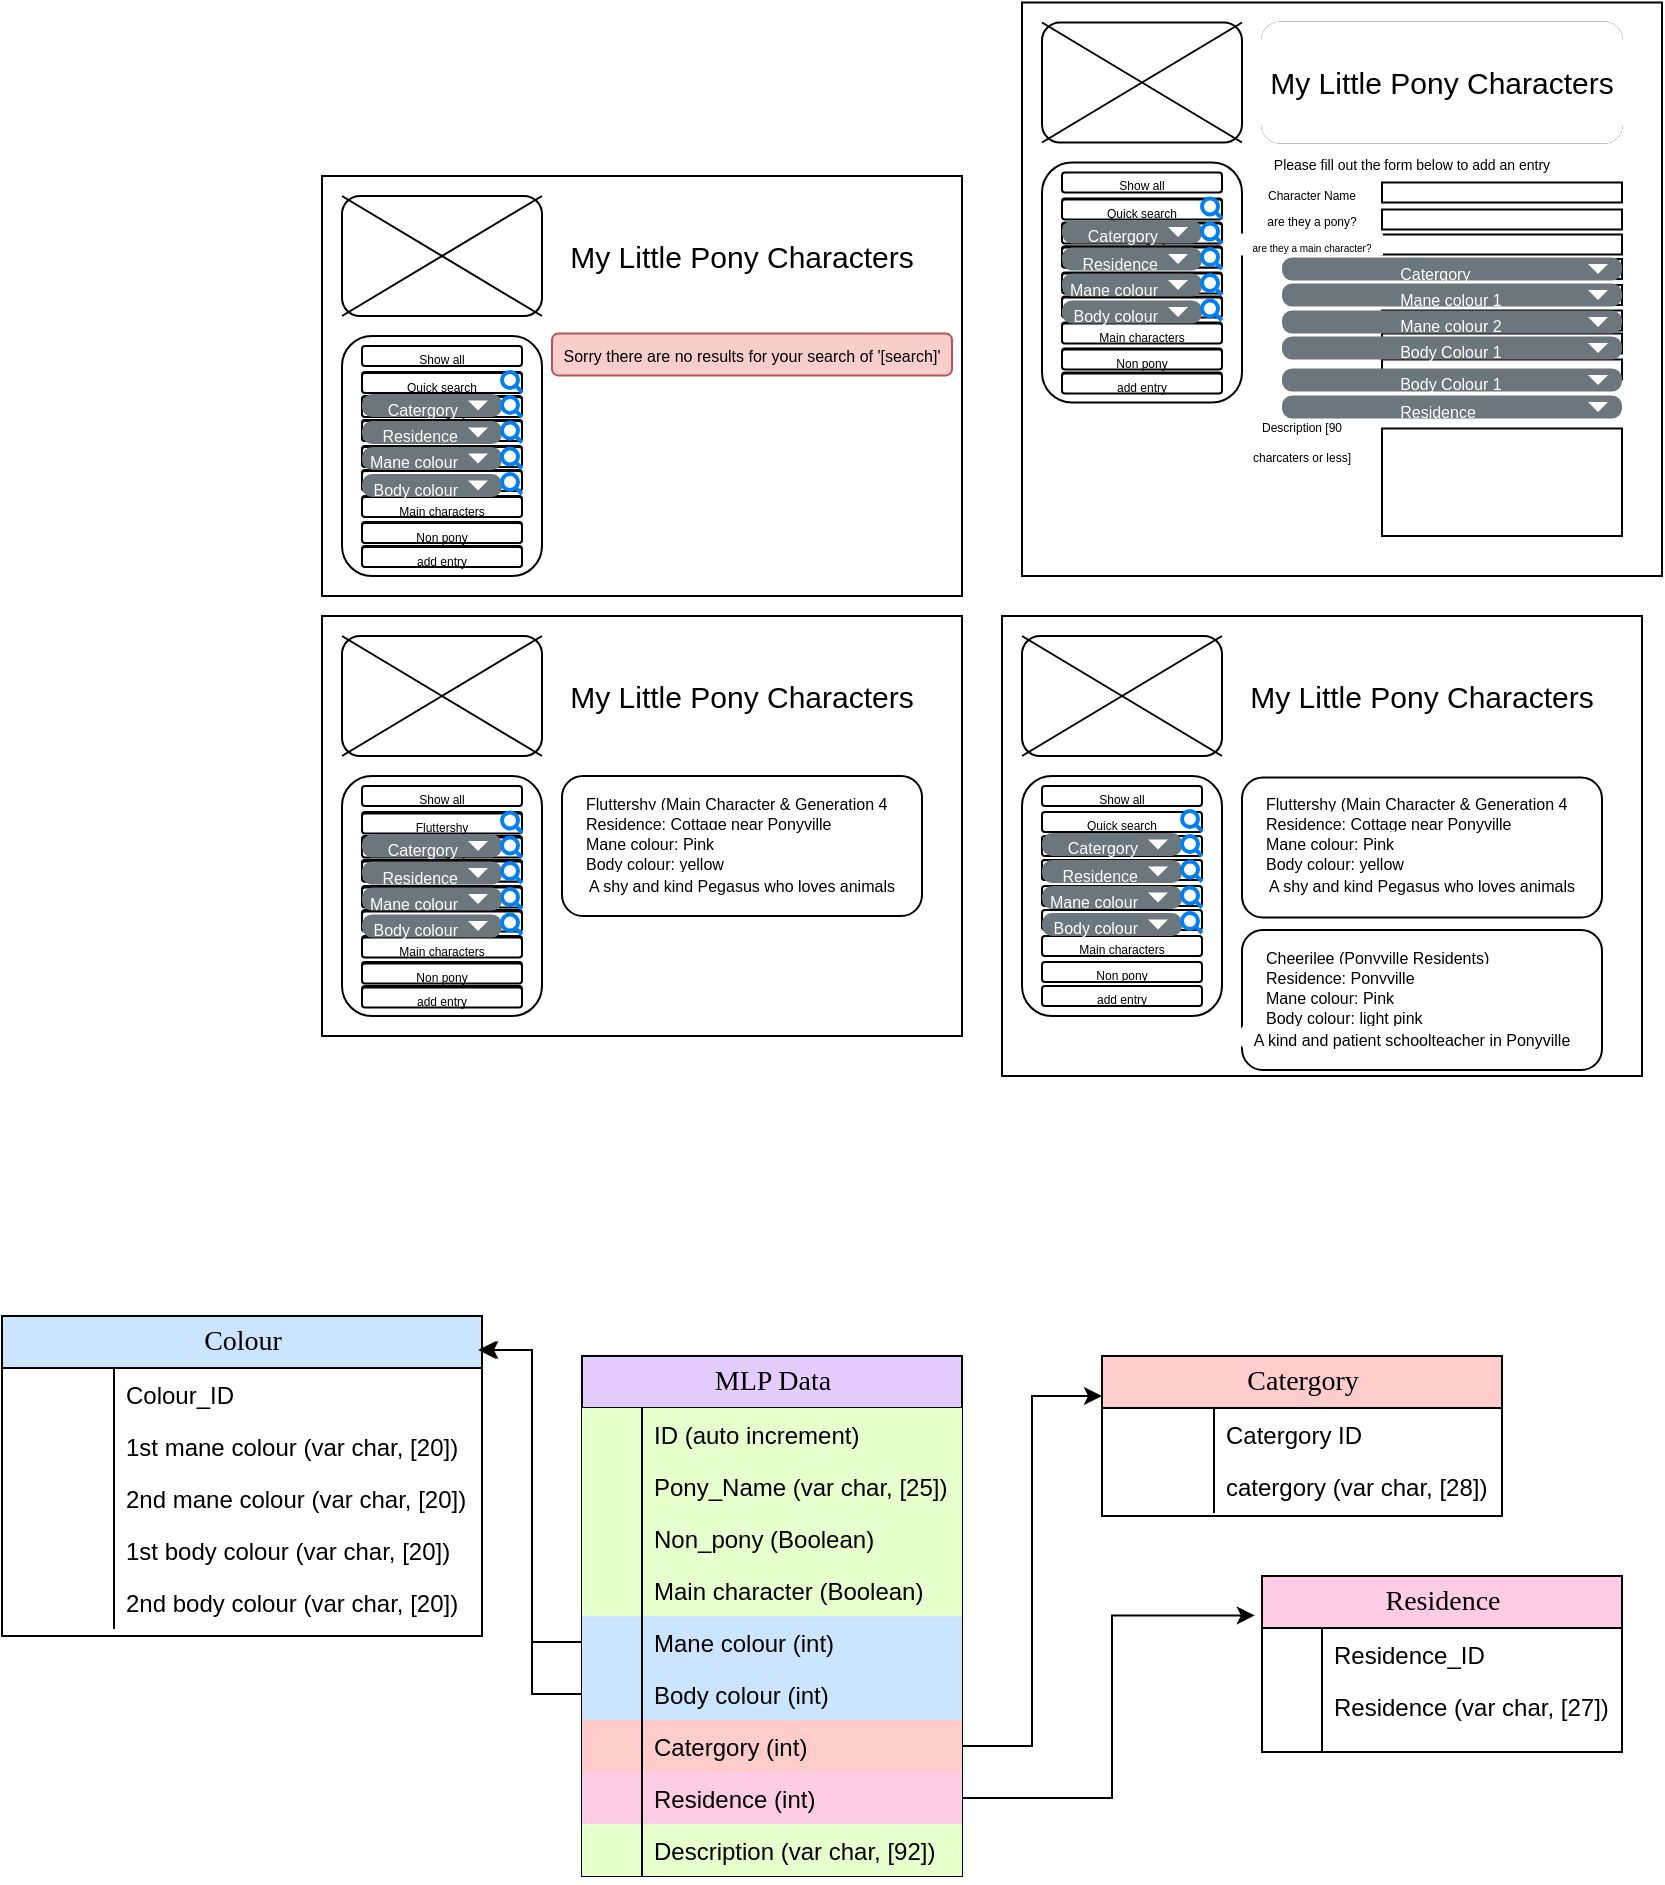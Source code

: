 <mxfile version="24.7.4">
  <diagram name="Page-1" id="e56a1550-8fbb-45ad-956c-1786394a9013">
    <mxGraphModel grid="1" page="1" gridSize="10" guides="1" tooltips="1" connect="1" arrows="1" fold="1" pageScale="1" pageWidth="1100" pageHeight="850" background="none" math="0" shadow="0">
      <root>
        <mxCell id="0" />
        <mxCell id="1" parent="0" />
        <mxCell id="2e49270ec7c68f3f-19" value="MLP Data" style="swimlane;html=1;fontStyle=0;childLayout=stackLayout;horizontal=1;startSize=26;fillColor=#E5CCFF;horizontalStack=0;resizeParent=1;resizeLast=0;collapsible=1;marginBottom=0;swimlaneFillColor=#ffffff;align=center;rounded=0;shadow=0;comic=0;labelBackgroundColor=none;strokeWidth=1;fontFamily=Verdana;fontSize=14" vertex="1" parent="1">
          <mxGeometry x="290" y="360" width="190" height="260" as="geometry">
            <mxRectangle x="290" y="360" width="110" height="30" as="alternateBounds" />
          </mxGeometry>
        </mxCell>
        <mxCell id="2e49270ec7c68f3f-24" value="ID (auto increment)" style="shape=partialRectangle;top=0;left=0;right=0;bottom=0;html=1;align=left;verticalAlign=top;fillColor=#E6FFCC;spacingLeft=34;spacingRight=4;whiteSpace=wrap;overflow=hidden;rotatable=0;points=[[0,0.5],[1,0.5]];portConstraint=eastwest;dropTarget=0;" vertex="1" parent="2e49270ec7c68f3f-19">
          <mxGeometry y="26" width="190" height="26" as="geometry" />
        </mxCell>
        <mxCell id="2e49270ec7c68f3f-25" value="" style="shape=partialRectangle;top=0;left=0;bottom=0;html=1;fillColor=none;align=left;verticalAlign=top;spacingLeft=4;spacingRight=4;whiteSpace=wrap;overflow=hidden;rotatable=0;points=[];portConstraint=eastwest;part=1;" vertex="1" connectable="0" parent="2e49270ec7c68f3f-24">
          <mxGeometry width="30" height="26" as="geometry" />
        </mxCell>
        <mxCell id="2e49270ec7c68f3f-22" value="Pony_Name (var char, [25])" style="shape=partialRectangle;top=0;left=0;right=0;bottom=0;html=1;align=left;verticalAlign=top;fillColor=#E6FFCC;spacingLeft=34;spacingRight=4;whiteSpace=wrap;overflow=hidden;rotatable=0;points=[[0,0.5],[1,0.5]];portConstraint=eastwest;dropTarget=0;" vertex="1" parent="2e49270ec7c68f3f-19">
          <mxGeometry y="52" width="190" height="26" as="geometry" />
        </mxCell>
        <mxCell id="2e49270ec7c68f3f-23" value="" style="shape=partialRectangle;top=0;left=0;bottom=0;html=1;fillColor=none;align=left;verticalAlign=top;spacingLeft=4;spacingRight=4;whiteSpace=wrap;overflow=hidden;rotatable=0;points=[];portConstraint=eastwest;part=1;" vertex="1" connectable="0" parent="2e49270ec7c68f3f-22">
          <mxGeometry width="30" height="26" as="geometry" />
        </mxCell>
        <mxCell id="2e49270ec7c68f3f-26" value="Non_pony (Boolean)" style="shape=partialRectangle;top=0;left=0;right=0;bottom=0;html=1;align=left;verticalAlign=top;fillColor=#E6FFCC;spacingLeft=34;spacingRight=4;whiteSpace=wrap;overflow=hidden;rotatable=0;points=[[0,0.5],[1,0.5]];portConstraint=eastwest;dropTarget=0;" vertex="1" parent="2e49270ec7c68f3f-19">
          <mxGeometry y="78" width="190" height="26" as="geometry" />
        </mxCell>
        <mxCell id="2e49270ec7c68f3f-27" value="" style="shape=partialRectangle;top=0;left=0;bottom=0;html=1;fillColor=none;align=left;verticalAlign=top;spacingLeft=4;spacingRight=4;whiteSpace=wrap;overflow=hidden;rotatable=0;points=[];portConstraint=eastwest;part=1;" vertex="1" connectable="0" parent="2e49270ec7c68f3f-26">
          <mxGeometry width="30" height="26" as="geometry" />
        </mxCell>
        <mxCell id="VhQvMDxb6IF8oOMxA0_s-3" value="Main character (Boolean)" style="shape=partialRectangle;top=0;left=0;right=0;bottom=0;html=1;align=left;verticalAlign=top;fillColor=#E6FFCC;spacingLeft=34;spacingRight=4;whiteSpace=wrap;overflow=hidden;rotatable=0;points=[[0,0.5],[1,0.5]];portConstraint=eastwest;dropTarget=0;" vertex="1" parent="2e49270ec7c68f3f-19">
          <mxGeometry y="104" width="190" height="26" as="geometry" />
        </mxCell>
        <mxCell id="VhQvMDxb6IF8oOMxA0_s-4" value="" style="shape=partialRectangle;top=0;left=0;bottom=0;html=1;fillColor=none;align=left;verticalAlign=top;spacingLeft=4;spacingRight=4;whiteSpace=wrap;overflow=hidden;rotatable=0;points=[];portConstraint=eastwest;part=1;" connectable="0" vertex="1" parent="VhQvMDxb6IF8oOMxA0_s-3">
          <mxGeometry width="30" height="26" as="geometry" />
        </mxCell>
        <mxCell id="VhQvMDxb6IF8oOMxA0_s-1" value="Mane colour (int)" style="shape=partialRectangle;top=0;left=0;right=0;bottom=0;html=1;align=left;verticalAlign=top;fillColor=#CCE5FF;spacingLeft=34;spacingRight=4;whiteSpace=wrap;overflow=hidden;rotatable=0;points=[[0,0.5],[1,0.5]];portConstraint=eastwest;dropTarget=0;" vertex="1" parent="2e49270ec7c68f3f-19">
          <mxGeometry y="130" width="190" height="26" as="geometry" />
        </mxCell>
        <mxCell id="VhQvMDxb6IF8oOMxA0_s-2" value="" style="shape=partialRectangle;top=0;left=0;bottom=0;html=1;fillColor=none;align=left;verticalAlign=top;spacingLeft=4;spacingRight=4;whiteSpace=wrap;overflow=hidden;rotatable=0;points=[];portConstraint=eastwest;part=1;" connectable="0" vertex="1" parent="VhQvMDxb6IF8oOMxA0_s-1">
          <mxGeometry width="30" height="26" as="geometry" />
        </mxCell>
        <mxCell id="VhQvMDxb6IF8oOMxA0_s-7" value="Body colour (int)" style="shape=partialRectangle;top=0;left=0;right=0;bottom=0;html=1;align=left;verticalAlign=top;fillColor=#CCE5FF;spacingLeft=34;spacingRight=4;whiteSpace=wrap;overflow=hidden;rotatable=0;points=[[0,0.5],[1,0.5]];portConstraint=eastwest;dropTarget=0;" vertex="1" parent="2e49270ec7c68f3f-19">
          <mxGeometry y="156" width="190" height="26" as="geometry" />
        </mxCell>
        <mxCell id="VhQvMDxb6IF8oOMxA0_s-8" value="" style="shape=partialRectangle;top=0;left=0;bottom=0;html=1;fillColor=none;align=left;verticalAlign=top;spacingLeft=4;spacingRight=4;whiteSpace=wrap;overflow=hidden;rotatable=0;points=[];portConstraint=eastwest;part=1;" connectable="0" vertex="1" parent="VhQvMDxb6IF8oOMxA0_s-7">
          <mxGeometry width="30" height="26" as="geometry" />
        </mxCell>
        <mxCell id="VhQvMDxb6IF8oOMxA0_s-5" value="Catergory (int)" style="shape=partialRectangle;top=0;left=0;right=0;bottom=0;html=1;align=left;verticalAlign=top;fillColor=#FFCCCC;spacingLeft=34;spacingRight=4;whiteSpace=wrap;overflow=hidden;rotatable=0;points=[[0,0.5],[1,0.5]];portConstraint=eastwest;dropTarget=0;" vertex="1" parent="2e49270ec7c68f3f-19">
          <mxGeometry y="182" width="190" height="26" as="geometry" />
        </mxCell>
        <mxCell id="VhQvMDxb6IF8oOMxA0_s-6" value="" style="shape=partialRectangle;top=0;left=0;bottom=0;html=1;fillColor=none;align=left;verticalAlign=top;spacingLeft=4;spacingRight=4;whiteSpace=wrap;overflow=hidden;rotatable=0;points=[];portConstraint=eastwest;part=1;" connectable="0" vertex="1" parent="VhQvMDxb6IF8oOMxA0_s-5">
          <mxGeometry width="30" height="26" as="geometry" />
        </mxCell>
        <mxCell id="VhQvMDxb6IF8oOMxA0_s-9" value="Residence (int)" style="shape=partialRectangle;top=0;left=0;right=0;bottom=0;html=1;align=left;verticalAlign=top;fillColor=#FFCCE6;spacingLeft=34;spacingRight=4;whiteSpace=wrap;overflow=hidden;rotatable=0;points=[[0,0.5],[1,0.5]];portConstraint=eastwest;dropTarget=0;" vertex="1" parent="2e49270ec7c68f3f-19">
          <mxGeometry y="208" width="190" height="26" as="geometry" />
        </mxCell>
        <mxCell id="VhQvMDxb6IF8oOMxA0_s-10" value="" style="shape=partialRectangle;top=0;left=0;bottom=0;html=1;fillColor=none;align=left;verticalAlign=top;spacingLeft=4;spacingRight=4;whiteSpace=wrap;overflow=hidden;rotatable=0;points=[];portConstraint=eastwest;part=1;" connectable="0" vertex="1" parent="VhQvMDxb6IF8oOMxA0_s-9">
          <mxGeometry width="30" height="26" as="geometry" />
        </mxCell>
        <mxCell id="VhQvMDxb6IF8oOMxA0_s-11" value="Description (var char, [92])" style="shape=partialRectangle;top=0;left=0;right=0;bottom=0;html=1;align=left;verticalAlign=top;fillColor=#E6FFCC;spacingLeft=34;spacingRight=4;whiteSpace=wrap;overflow=hidden;rotatable=0;points=[[0,0.5],[1,0.5]];portConstraint=eastwest;dropTarget=0;" vertex="1" parent="2e49270ec7c68f3f-19">
          <mxGeometry y="234" width="190" height="26" as="geometry" />
        </mxCell>
        <mxCell id="VhQvMDxb6IF8oOMxA0_s-12" value="" style="shape=partialRectangle;top=0;left=0;bottom=0;html=1;fillColor=none;align=left;verticalAlign=top;spacingLeft=4;spacingRight=4;whiteSpace=wrap;overflow=hidden;rotatable=0;points=[];portConstraint=eastwest;part=1;" connectable="0" vertex="1" parent="VhQvMDxb6IF8oOMxA0_s-11">
          <mxGeometry width="30" height="26" as="geometry" />
        </mxCell>
        <mxCell id="2e49270ec7c68f3f-30" value="Residence" style="swimlane;html=1;fontStyle=0;childLayout=stackLayout;horizontal=1;startSize=26;fillColor=#FFCCE6;horizontalStack=0;resizeParent=1;resizeLast=0;collapsible=1;marginBottom=0;swimlaneFillColor=#ffffff;align=center;rounded=0;shadow=0;comic=0;labelBackgroundColor=none;strokeWidth=1;fontFamily=Verdana;fontSize=14" vertex="1" parent="1">
          <mxGeometry x="630" y="470" width="180" height="88" as="geometry" />
        </mxCell>
        <mxCell id="2e49270ec7c68f3f-33" value="Residence_ID" style="shape=partialRectangle;top=0;left=0;right=0;bottom=0;html=1;align=left;verticalAlign=top;fillColor=none;spacingLeft=34;spacingRight=4;whiteSpace=wrap;overflow=hidden;rotatable=0;points=[[0,0.5],[1,0.5]];portConstraint=eastwest;dropTarget=0;" vertex="1" parent="2e49270ec7c68f3f-30">
          <mxGeometry y="26" width="180" height="26" as="geometry" />
        </mxCell>
        <mxCell id="2e49270ec7c68f3f-34" value="" style="shape=partialRectangle;top=0;left=0;bottom=0;html=1;fillColor=none;align=left;verticalAlign=top;spacingLeft=4;spacingRight=4;whiteSpace=wrap;overflow=hidden;rotatable=0;points=[];portConstraint=eastwest;part=1;" vertex="1" connectable="0" parent="2e49270ec7c68f3f-33">
          <mxGeometry width="30" height="26" as="geometry" />
        </mxCell>
        <mxCell id="2e49270ec7c68f3f-35" value="Residence (var char, [27])" style="shape=partialRectangle;top=0;left=0;right=0;bottom=0;html=1;align=left;verticalAlign=top;fillColor=none;spacingLeft=34;spacingRight=4;whiteSpace=wrap;overflow=hidden;rotatable=0;points=[[0,0.5],[1,0.5]];portConstraint=eastwest;dropTarget=0;" vertex="1" parent="2e49270ec7c68f3f-30">
          <mxGeometry y="52" width="180" height="26" as="geometry" />
        </mxCell>
        <mxCell id="2e49270ec7c68f3f-36" value="" style="shape=partialRectangle;top=0;left=0;bottom=0;html=1;fillColor=none;align=left;verticalAlign=top;spacingLeft=4;spacingRight=4;whiteSpace=wrap;overflow=hidden;rotatable=0;points=[];portConstraint=eastwest;part=1;" vertex="1" connectable="0" parent="2e49270ec7c68f3f-35">
          <mxGeometry width="30" height="26" as="geometry" />
        </mxCell>
        <mxCell id="2e49270ec7c68f3f-39" value="" style="shape=partialRectangle;top=0;left=0;right=0;bottom=0;html=1;align=left;verticalAlign=top;fillColor=none;spacingLeft=34;spacingRight=4;whiteSpace=wrap;overflow=hidden;rotatable=0;points=[[0,0.5],[1,0.5]];portConstraint=eastwest;dropTarget=0;" vertex="1" parent="2e49270ec7c68f3f-30">
          <mxGeometry y="78" width="180" height="10" as="geometry" />
        </mxCell>
        <mxCell id="2e49270ec7c68f3f-40" value="" style="shape=partialRectangle;top=0;left=0;bottom=0;html=1;fillColor=none;align=left;verticalAlign=top;spacingLeft=4;spacingRight=4;whiteSpace=wrap;overflow=hidden;rotatable=0;points=[];portConstraint=eastwest;part=1;" vertex="1" connectable="0" parent="2e49270ec7c68f3f-39">
          <mxGeometry width="30" height="10" as="geometry" />
        </mxCell>
        <mxCell id="2e49270ec7c68f3f-41" value="Colour" style="swimlane;html=1;fontStyle=0;childLayout=stackLayout;horizontal=1;startSize=26;fillColor=#CCE5FF;horizontalStack=0;resizeParent=1;resizeLast=0;collapsible=1;marginBottom=0;swimlaneFillColor=#ffffff;align=center;rounded=0;shadow=0;comic=0;labelBackgroundColor=none;strokeWidth=1;fontFamily=Verdana;fontSize=14" vertex="1" parent="1">
          <mxGeometry y="340" width="240" height="160" as="geometry" />
        </mxCell>
        <mxCell id="2e49270ec7c68f3f-46" value="Colour_ID" style="shape=partialRectangle;top=0;left=0;right=0;bottom=0;html=1;align=left;verticalAlign=top;fillColor=none;spacingLeft=60;spacingRight=4;whiteSpace=wrap;overflow=hidden;rotatable=0;points=[[0,0.5],[1,0.5]];portConstraint=eastwest;dropTarget=0;" vertex="1" parent="2e49270ec7c68f3f-41">
          <mxGeometry y="26" width="240" height="26" as="geometry" />
        </mxCell>
        <mxCell id="2e49270ec7c68f3f-47" value="" style="shape=partialRectangle;top=0;left=0;bottom=0;html=1;fillColor=none;align=left;verticalAlign=top;spacingLeft=4;spacingRight=4;whiteSpace=wrap;overflow=hidden;rotatable=0;points=[];portConstraint=eastwest;part=1;" vertex="1" connectable="0" parent="2e49270ec7c68f3f-46">
          <mxGeometry width="56" height="26" as="geometry" />
        </mxCell>
        <mxCell id="IdTiQfDj3fDiPq1f-7IG-6" value="1st mane colour (var char, [20])" style="shape=partialRectangle;top=0;left=0;right=0;bottom=0;html=1;align=left;verticalAlign=top;fillColor=none;spacingLeft=60;spacingRight=4;whiteSpace=wrap;overflow=hidden;rotatable=0;points=[[0,0.5],[1,0.5]];portConstraint=eastwest;dropTarget=0;" vertex="1" parent="2e49270ec7c68f3f-41">
          <mxGeometry y="52" width="240" height="26" as="geometry" />
        </mxCell>
        <mxCell id="IdTiQfDj3fDiPq1f-7IG-7" value="" style="shape=partialRectangle;top=0;left=0;bottom=0;html=1;fillColor=none;align=left;verticalAlign=top;spacingLeft=4;spacingRight=4;whiteSpace=wrap;overflow=hidden;rotatable=0;points=[];portConstraint=eastwest;part=1;" connectable="0" vertex="1" parent="IdTiQfDj3fDiPq1f-7IG-6">
          <mxGeometry width="56" height="26" as="geometry" />
        </mxCell>
        <mxCell id="IdTiQfDj3fDiPq1f-7IG-8" value="2nd mane colour (var char, [20])" style="shape=partialRectangle;top=0;left=0;right=0;bottom=0;html=1;align=left;verticalAlign=top;fillColor=none;spacingLeft=60;spacingRight=4;whiteSpace=wrap;overflow=hidden;rotatable=0;points=[[0,0.5],[1,0.5]];portConstraint=eastwest;dropTarget=0;" vertex="1" parent="2e49270ec7c68f3f-41">
          <mxGeometry y="78" width="240" height="26" as="geometry" />
        </mxCell>
        <mxCell id="IdTiQfDj3fDiPq1f-7IG-9" value="" style="shape=partialRectangle;top=0;left=0;bottom=0;html=1;fillColor=none;align=left;verticalAlign=top;spacingLeft=4;spacingRight=4;whiteSpace=wrap;overflow=hidden;rotatable=0;points=[];portConstraint=eastwest;part=1;" connectable="0" vertex="1" parent="IdTiQfDj3fDiPq1f-7IG-8">
          <mxGeometry width="56" height="26" as="geometry" />
        </mxCell>
        <mxCell id="VhQvMDxb6IF8oOMxA0_s-25" value="1st body colour (var char, [20])" style="shape=partialRectangle;top=0;left=0;right=0;bottom=0;html=1;align=left;verticalAlign=top;fillColor=none;spacingLeft=60;spacingRight=4;whiteSpace=wrap;overflow=hidden;rotatable=0;points=[[0,0.5],[1,0.5]];portConstraint=eastwest;dropTarget=0;" vertex="1" parent="2e49270ec7c68f3f-41">
          <mxGeometry y="104" width="240" height="26" as="geometry" />
        </mxCell>
        <mxCell id="VhQvMDxb6IF8oOMxA0_s-26" value="" style="shape=partialRectangle;top=0;left=0;bottom=0;html=1;fillColor=none;align=left;verticalAlign=top;spacingLeft=4;spacingRight=4;whiteSpace=wrap;overflow=hidden;rotatable=0;points=[];portConstraint=eastwest;part=1;" connectable="0" vertex="1" parent="VhQvMDxb6IF8oOMxA0_s-25">
          <mxGeometry width="56" height="26" as="geometry" />
        </mxCell>
        <mxCell id="vxDx3Zm6sBLtaqBPiLl9-37" value="2nd body colour (var char, [20])" style="shape=partialRectangle;top=0;left=0;right=0;bottom=0;html=1;align=left;verticalAlign=top;fillColor=none;spacingLeft=60;spacingRight=4;whiteSpace=wrap;overflow=hidden;rotatable=0;points=[[0,0.5],[1,0.5]];portConstraint=eastwest;dropTarget=0;" vertex="1" parent="2e49270ec7c68f3f-41">
          <mxGeometry y="130" width="240" height="26" as="geometry" />
        </mxCell>
        <mxCell id="vxDx3Zm6sBLtaqBPiLl9-38" value="" style="shape=partialRectangle;top=0;left=0;bottom=0;html=1;fillColor=none;align=left;verticalAlign=top;spacingLeft=4;spacingRight=4;whiteSpace=wrap;overflow=hidden;rotatable=0;points=[];portConstraint=eastwest;part=1;" connectable="0" vertex="1" parent="vxDx3Zm6sBLtaqBPiLl9-37">
          <mxGeometry width="56" height="26" as="geometry" />
        </mxCell>
        <mxCell id="2e49270ec7c68f3f-64" value="Catergory" style="swimlane;html=1;fontStyle=0;childLayout=stackLayout;horizontal=1;startSize=26;fillColor=#FFCCCC;horizontalStack=0;resizeParent=1;resizeLast=0;collapsible=1;marginBottom=0;swimlaneFillColor=#ffffff;align=center;rounded=0;shadow=0;comic=0;labelBackgroundColor=none;strokeWidth=1;fontFamily=Verdana;fontSize=14" vertex="1" parent="1">
          <mxGeometry x="550" y="360" width="200" height="80" as="geometry" />
        </mxCell>
        <mxCell id="2e49270ec7c68f3f-69" value="Catergory ID" style="shape=partialRectangle;top=0;left=0;right=0;bottom=0;html=1;align=left;verticalAlign=top;fillColor=none;spacingLeft=60;spacingRight=4;whiteSpace=wrap;overflow=hidden;rotatable=0;points=[[0,0.5],[1,0.5]];portConstraint=eastwest;dropTarget=0;" vertex="1" parent="2e49270ec7c68f3f-64">
          <mxGeometry y="26" width="200" height="26" as="geometry" />
        </mxCell>
        <mxCell id="2e49270ec7c68f3f-70" value="" style="shape=partialRectangle;top=0;left=0;bottom=0;html=1;fillColor=none;align=left;verticalAlign=top;spacingLeft=4;spacingRight=4;whiteSpace=wrap;overflow=hidden;rotatable=0;points=[];portConstraint=eastwest;part=1;" vertex="1" connectable="0" parent="2e49270ec7c68f3f-69">
          <mxGeometry width="56" height="26" as="geometry" />
        </mxCell>
        <mxCell id="VhQvMDxb6IF8oOMxA0_s-29" value="catergory (var char, [28])" style="shape=partialRectangle;top=0;left=0;right=0;bottom=0;html=1;align=left;verticalAlign=top;fillColor=none;spacingLeft=60;spacingRight=4;whiteSpace=wrap;overflow=hidden;rotatable=0;points=[[0,0.5],[1,0.5]];portConstraint=eastwest;dropTarget=0;" vertex="1" parent="2e49270ec7c68f3f-64">
          <mxGeometry y="52" width="200" height="26" as="geometry" />
        </mxCell>
        <mxCell id="VhQvMDxb6IF8oOMxA0_s-30" value="" style="shape=partialRectangle;top=0;left=0;bottom=0;html=1;fillColor=none;align=left;verticalAlign=top;spacingLeft=4;spacingRight=4;whiteSpace=wrap;overflow=hidden;rotatable=0;points=[];portConstraint=eastwest;part=1;" connectable="0" vertex="1" parent="VhQvMDxb6IF8oOMxA0_s-29">
          <mxGeometry width="56" height="26" as="geometry" />
        </mxCell>
        <mxCell id="VhQvMDxb6IF8oOMxA0_s-37" value="" style="rounded=0;whiteSpace=wrap;html=1;" vertex="1" parent="1">
          <mxGeometry x="160" y="-10" width="320" height="210" as="geometry" />
        </mxCell>
        <mxCell id="VhQvMDxb6IF8oOMxA0_s-38" value="" style="rounded=1;whiteSpace=wrap;html=1;" vertex="1" parent="1">
          <mxGeometry x="170" width="100" height="60" as="geometry" />
        </mxCell>
        <mxCell id="VhQvMDxb6IF8oOMxA0_s-39" value="&lt;font style=&quot;font-size: 15px;&quot;&gt;My Little Pony Characters&lt;/font&gt;" style="rounded=1;whiteSpace=wrap;html=1;strokeColor=#ffffff;" vertex="1" parent="1">
          <mxGeometry x="280" width="180" height="60" as="geometry" />
        </mxCell>
        <mxCell id="vxDx3Zm6sBLtaqBPiLl9-1" value="" style="rounded=1;whiteSpace=wrap;html=1;" vertex="1" parent="1">
          <mxGeometry x="280" y="70" width="180" height="70" as="geometry" />
        </mxCell>
        <mxCell id="vxDx3Zm6sBLtaqBPiLl9-2" value="" style="rounded=1;whiteSpace=wrap;html=1;" vertex="1" parent="1">
          <mxGeometry x="170" y="70" width="100" height="120" as="geometry" />
        </mxCell>
        <mxCell id="vxDx3Zm6sBLtaqBPiLl9-4" value="&lt;font style=&quot;font-size: 6px;&quot;&gt;Mane colour&lt;/font&gt;" style="rounded=1;whiteSpace=wrap;html=1;" vertex="1" parent="1">
          <mxGeometry x="180" y="112" width="80" height="10" as="geometry" />
        </mxCell>
        <mxCell id="vxDx3Zm6sBLtaqBPiLl9-8" value="&lt;span style=&quot;font-size: 6px;&quot;&gt;Quick search&lt;/span&gt;" style="rounded=1;whiteSpace=wrap;html=1;" vertex="1" parent="1">
          <mxGeometry x="180" y="88" width="80" height="10" as="geometry" />
        </mxCell>
        <mxCell id="vxDx3Zm6sBLtaqBPiLl9-9" value="&lt;font style=&quot;font-size: 6px;&quot;&gt;Catergory&lt;/font&gt;" style="rounded=1;whiteSpace=wrap;html=1;" vertex="1" parent="1">
          <mxGeometry x="180" y="100" width="80" height="10" as="geometry" />
        </mxCell>
        <mxCell id="vxDx3Zm6sBLtaqBPiLl9-13" value="&lt;font style=&quot;font-size: 6px;&quot;&gt;add entry&lt;/font&gt;" style="rounded=1;whiteSpace=wrap;html=1;" vertex="1" parent="1">
          <mxGeometry x="180" y="175" width="80" height="10" as="geometry" />
        </mxCell>
        <mxCell id="vxDx3Zm6sBLtaqBPiLl9-14" value="&lt;span style=&quot;font-size: 6px;&quot;&gt;Residence&lt;/span&gt;" style="rounded=1;whiteSpace=wrap;html=1;" vertex="1" parent="1">
          <mxGeometry x="180" y="112" width="80" height="10" as="geometry" />
        </mxCell>
        <mxCell id="vxDx3Zm6sBLtaqBPiLl9-15" value="&lt;font style=&quot;font-size: 6px;&quot;&gt;Main characters&lt;/font&gt;" style="rounded=1;whiteSpace=wrap;html=1;" vertex="1" parent="1">
          <mxGeometry x="180" y="150" width="80" height="10" as="geometry" />
        </mxCell>
        <mxCell id="vxDx3Zm6sBLtaqBPiLl9-16" value="&lt;font style=&quot;font-size: 6px;&quot;&gt;Show all&lt;/font&gt;" style="rounded=1;whiteSpace=wrap;html=1;" vertex="1" parent="1">
          <mxGeometry x="180" y="75" width="80" height="10" as="geometry" />
        </mxCell>
        <mxCell id="vxDx3Zm6sBLtaqBPiLl9-17" value="&lt;span style=&quot;font-size: 6px;&quot;&gt;Non pony&lt;/span&gt;" style="rounded=1;whiteSpace=wrap;html=1;" vertex="1" parent="1">
          <mxGeometry x="180" y="163" width="80" height="10" as="geometry" />
        </mxCell>
        <mxCell id="vxDx3Zm6sBLtaqBPiLl9-18" value="&lt;font style=&quot;font-size: 6px;&quot;&gt;Body colour&lt;/font&gt;" style="rounded=1;whiteSpace=wrap;html=1;" vertex="1" parent="1">
          <mxGeometry x="180" y="137" width="80" height="10" as="geometry" />
        </mxCell>
        <mxCell id="vxDx3Zm6sBLtaqBPiLl9-19" value="&lt;font style=&quot;font-size: 8px;&quot;&gt;Fluttershy (Main Character &amp;amp; Generation 4&lt;/font&gt;" style="rounded=1;whiteSpace=wrap;html=1;strokeColor=#FFFFFF;align=left;" vertex="1" parent="1">
          <mxGeometry x="290" y="77.5" width="160" height="10" as="geometry" />
        </mxCell>
        <mxCell id="vxDx3Zm6sBLtaqBPiLl9-21" value="&lt;font style=&quot;font-size: 6px;&quot;&gt;Mane colour&lt;/font&gt;" style="rounded=1;whiteSpace=wrap;html=1;" vertex="1" parent="1">
          <mxGeometry x="180" y="125" width="80" height="10" as="geometry" />
        </mxCell>
        <mxCell id="vxDx3Zm6sBLtaqBPiLl9-23" value="&lt;span style=&quot;font-size: 8px;&quot;&gt;Residence: Cottage near Ponyville&lt;/span&gt;" style="rounded=1;whiteSpace=wrap;html=1;strokeColor=#FFFFFF;align=left;" vertex="1" parent="1">
          <mxGeometry x="290" y="87.5" width="145" height="10" as="geometry" />
        </mxCell>
        <mxCell id="vxDx3Zm6sBLtaqBPiLl9-24" value="&lt;font style=&quot;font-size: 8px;&quot;&gt;Mane colour: Pink&lt;/font&gt;" style="rounded=1;whiteSpace=wrap;html=1;strokeColor=#FFFFFF;align=left;" vertex="1" parent="1">
          <mxGeometry x="290" y="97.5" width="80" height="10" as="geometry" />
        </mxCell>
        <mxCell id="vxDx3Zm6sBLtaqBPiLl9-25" value="&lt;font style=&quot;font-size: 8px;&quot;&gt;Body colour: yellow&lt;/font&gt;" style="rounded=1;whiteSpace=wrap;html=1;strokeColor=#ffffff;align=left;" vertex="1" parent="1">
          <mxGeometry x="290" y="107.5" width="120" height="10" as="geometry" />
        </mxCell>
        <mxCell id="vxDx3Zm6sBLtaqBPiLl9-26" value="&lt;font style=&quot;font-size: 8px;&quot;&gt;A shy and kind Pegasus who loves animals&lt;/font&gt;" style="rounded=1;whiteSpace=wrap;html=1;strokeColor=#FFFFFF;" vertex="1" parent="1">
          <mxGeometry x="290" y="118.5" width="160" height="10" as="geometry" />
        </mxCell>
        <mxCell id="vxDx3Zm6sBLtaqBPiLl9-41" style="edgeStyle=orthogonalEdgeStyle;rounded=0;orthogonalLoop=1;jettySize=auto;html=1;exitX=1;exitY=0.5;exitDx=0;exitDy=0;entryX=0;entryY=0.25;entryDx=0;entryDy=0;" edge="1" parent="1" source="VhQvMDxb6IF8oOMxA0_s-5" target="2e49270ec7c68f3f-64">
          <mxGeometry relative="1" as="geometry" />
        </mxCell>
        <mxCell id="vxDx3Zm6sBLtaqBPiLl9-60" style="edgeStyle=orthogonalEdgeStyle;rounded=0;orthogonalLoop=1;jettySize=auto;html=1;exitX=1;exitY=0.5;exitDx=0;exitDy=0;entryX=-0.02;entryY=-0.241;entryDx=0;entryDy=0;entryPerimeter=0;" edge="1" parent="1" source="VhQvMDxb6IF8oOMxA0_s-9" target="2e49270ec7c68f3f-33">
          <mxGeometry relative="1" as="geometry" />
        </mxCell>
        <mxCell id="IdTiQfDj3fDiPq1f-7IG-10" style="edgeStyle=orthogonalEdgeStyle;rounded=0;orthogonalLoop=1;jettySize=auto;html=1;entryX=0.996;entryY=0.106;entryDx=0;entryDy=0;entryPerimeter=0;" edge="1" parent="1" source="VhQvMDxb6IF8oOMxA0_s-7" target="2e49270ec7c68f3f-41">
          <mxGeometry relative="1" as="geometry" />
        </mxCell>
        <mxCell id="fjrM6RVfVKzAaWCYe4X4-1" style="edgeStyle=orthogonalEdgeStyle;rounded=0;orthogonalLoop=1;jettySize=auto;html=1;exitX=0;exitY=0.5;exitDx=0;exitDy=0;entryX=0.992;entryY=0.106;entryDx=0;entryDy=0;entryPerimeter=0;" edge="1" parent="1" source="VhQvMDxb6IF8oOMxA0_s-1" target="2e49270ec7c68f3f-41">
          <mxGeometry relative="1" as="geometry" />
        </mxCell>
        <mxCell id="fjrM6RVfVKzAaWCYe4X4-4" value="" style="endArrow=none;html=1;rounded=0;entryX=1;entryY=0;entryDx=0;entryDy=0;" edge="1" parent="1" target="VhQvMDxb6IF8oOMxA0_s-38">
          <mxGeometry width="50" height="50" relative="1" as="geometry">
            <mxPoint x="170" y="60" as="sourcePoint" />
            <mxPoint x="220" y="10" as="targetPoint" />
          </mxGeometry>
        </mxCell>
        <mxCell id="fjrM6RVfVKzAaWCYe4X4-5" value="" style="endArrow=none;html=1;rounded=0;entryX=1;entryY=1;entryDx=0;entryDy=0;exitX=0;exitY=0;exitDx=0;exitDy=0;" edge="1" parent="1" source="VhQvMDxb6IF8oOMxA0_s-38" target="VhQvMDxb6IF8oOMxA0_s-38">
          <mxGeometry width="50" height="50" relative="1" as="geometry">
            <mxPoint x="180" y="70" as="sourcePoint" />
            <mxPoint x="280" y="10" as="targetPoint" />
          </mxGeometry>
        </mxCell>
        <mxCell id="fjrM6RVfVKzAaWCYe4X4-6" value="" style="rounded=0;whiteSpace=wrap;html=1;" vertex="1" parent="1">
          <mxGeometry x="500" y="-10" width="320" height="230" as="geometry" />
        </mxCell>
        <mxCell id="fjrM6RVfVKzAaWCYe4X4-7" value="" style="rounded=1;whiteSpace=wrap;html=1;" vertex="1" parent="1">
          <mxGeometry x="510" width="100" height="60" as="geometry" />
        </mxCell>
        <mxCell id="fjrM6RVfVKzAaWCYe4X4-8" value="&lt;font style=&quot;font-size: 15px;&quot;&gt;My Little Pony Characters&lt;/font&gt;" style="rounded=1;whiteSpace=wrap;html=1;strokeColor=#ffffff;" vertex="1" parent="1">
          <mxGeometry x="620" width="180" height="60" as="geometry" />
        </mxCell>
        <mxCell id="fjrM6RVfVKzAaWCYe4X4-10" value="" style="rounded=1;whiteSpace=wrap;html=1;" vertex="1" parent="1">
          <mxGeometry x="510" y="70" width="100" height="120" as="geometry" />
        </mxCell>
        <mxCell id="fjrM6RVfVKzAaWCYe4X4-11" value="&lt;font style=&quot;font-size: 6px;&quot;&gt;Mane colour&lt;/font&gt;" style="rounded=1;whiteSpace=wrap;html=1;" vertex="1" parent="1">
          <mxGeometry x="520" y="112" width="80" height="10" as="geometry" />
        </mxCell>
        <mxCell id="fjrM6RVfVKzAaWCYe4X4-12" value="&lt;span style=&quot;font-size: 6px;&quot;&gt;Quick search&lt;/span&gt;" style="rounded=1;whiteSpace=wrap;html=1;" vertex="1" parent="1">
          <mxGeometry x="520" y="88" width="80" height="10" as="geometry" />
        </mxCell>
        <mxCell id="fjrM6RVfVKzAaWCYe4X4-13" value="&lt;font style=&quot;font-size: 6px;&quot;&gt;Catergory&lt;/font&gt;" style="rounded=1;whiteSpace=wrap;html=1;" vertex="1" parent="1">
          <mxGeometry x="520" y="100" width="80" height="10" as="geometry" />
        </mxCell>
        <mxCell id="fjrM6RVfVKzAaWCYe4X4-14" value="&lt;font style=&quot;font-size: 6px;&quot;&gt;add entry&lt;/font&gt;" style="rounded=1;whiteSpace=wrap;html=1;" vertex="1" parent="1">
          <mxGeometry x="520" y="175" width="80" height="10" as="geometry" />
        </mxCell>
        <mxCell id="fjrM6RVfVKzAaWCYe4X4-15" value="&lt;span style=&quot;font-size: 6px;&quot;&gt;Residence&lt;/span&gt;" style="rounded=1;whiteSpace=wrap;html=1;" vertex="1" parent="1">
          <mxGeometry x="520" y="112" width="80" height="10" as="geometry" />
        </mxCell>
        <mxCell id="fjrM6RVfVKzAaWCYe4X4-16" value="&lt;font style=&quot;font-size: 6px;&quot;&gt;Main characters&lt;/font&gt;" style="rounded=1;whiteSpace=wrap;html=1;" vertex="1" parent="1">
          <mxGeometry x="520" y="150" width="80" height="10" as="geometry" />
        </mxCell>
        <mxCell id="fjrM6RVfVKzAaWCYe4X4-17" value="&lt;font style=&quot;font-size: 6px;&quot;&gt;Show all&lt;/font&gt;" style="rounded=1;whiteSpace=wrap;html=1;" vertex="1" parent="1">
          <mxGeometry x="520" y="75" width="80" height="10" as="geometry" />
        </mxCell>
        <mxCell id="fjrM6RVfVKzAaWCYe4X4-18" value="&lt;span style=&quot;font-size: 6px;&quot;&gt;Non pony&lt;/span&gt;" style="rounded=1;whiteSpace=wrap;html=1;" vertex="1" parent="1">
          <mxGeometry x="520" y="163" width="80" height="10" as="geometry" />
        </mxCell>
        <mxCell id="fjrM6RVfVKzAaWCYe4X4-19" value="&lt;font style=&quot;font-size: 6px;&quot;&gt;Body colour&lt;/font&gt;" style="rounded=1;whiteSpace=wrap;html=1;" vertex="1" parent="1">
          <mxGeometry x="520" y="137" width="80" height="10" as="geometry" />
        </mxCell>
        <mxCell id="fjrM6RVfVKzAaWCYe4X4-21" value="&lt;font style=&quot;font-size: 6px;&quot;&gt;Mane colour&lt;/font&gt;" style="rounded=1;whiteSpace=wrap;html=1;" vertex="1" parent="1">
          <mxGeometry x="520" y="125" width="80" height="10" as="geometry" />
        </mxCell>
        <mxCell id="fjrM6RVfVKzAaWCYe4X4-28" value="" style="endArrow=none;html=1;rounded=0;entryX=1;entryY=0;entryDx=0;entryDy=0;" edge="1" parent="1" target="fjrM6RVfVKzAaWCYe4X4-7">
          <mxGeometry width="50" height="50" relative="1" as="geometry">
            <mxPoint x="510" y="60" as="sourcePoint" />
            <mxPoint x="560" y="10" as="targetPoint" />
          </mxGeometry>
        </mxCell>
        <mxCell id="fjrM6RVfVKzAaWCYe4X4-29" value="" style="endArrow=none;html=1;rounded=0;entryX=1;entryY=1;entryDx=0;entryDy=0;exitX=0;exitY=0;exitDx=0;exitDy=0;" edge="1" parent="1" source="fjrM6RVfVKzAaWCYe4X4-7" target="fjrM6RVfVKzAaWCYe4X4-7">
          <mxGeometry width="50" height="50" relative="1" as="geometry">
            <mxPoint x="520" y="70" as="sourcePoint" />
            <mxPoint x="620" y="10" as="targetPoint" />
          </mxGeometry>
        </mxCell>
        <mxCell id="fjrM6RVfVKzAaWCYe4X4-61" value="" style="rounded=0;whiteSpace=wrap;html=1;" vertex="1" parent="1">
          <mxGeometry x="160" y="-230" width="320" height="210" as="geometry" />
        </mxCell>
        <mxCell id="fjrM6RVfVKzAaWCYe4X4-62" value="" style="rounded=1;whiteSpace=wrap;html=1;" vertex="1" parent="1">
          <mxGeometry x="170" y="-220" width="100" height="60" as="geometry" />
        </mxCell>
        <mxCell id="fjrM6RVfVKzAaWCYe4X4-63" value="My little pony database" style="rounded=1;whiteSpace=wrap;html=1;" vertex="1" parent="1">
          <mxGeometry x="280" y="-220" width="180" height="60" as="geometry" />
        </mxCell>
        <mxCell id="fjrM6RVfVKzAaWCYe4X4-64" value="&lt;font style=&quot;font-size: 8px;&quot;&gt;Sorry there are no results for your search of &#39;[search]&#39;&lt;/font&gt;" style="rounded=1;whiteSpace=wrap;html=1;fillColor=#f8cecc;strokeColor=#b85450;" vertex="1" parent="1">
          <mxGeometry x="275" y="-151.25" width="200" height="21" as="geometry" />
        </mxCell>
        <mxCell id="fjrM6RVfVKzAaWCYe4X4-65" value="" style="rounded=1;whiteSpace=wrap;html=1;" vertex="1" parent="1">
          <mxGeometry x="170" y="-150" width="100" height="120" as="geometry" />
        </mxCell>
        <mxCell id="fjrM6RVfVKzAaWCYe4X4-66" value="&lt;font style=&quot;font-size: 6px;&quot;&gt;Mane colour&lt;/font&gt;" style="rounded=1;whiteSpace=wrap;html=1;" vertex="1" parent="1">
          <mxGeometry x="180" y="-108" width="80" height="10" as="geometry" />
        </mxCell>
        <mxCell id="fjrM6RVfVKzAaWCYe4X4-67" value="&lt;span style=&quot;font-size: 6px;&quot;&gt;Quick search&lt;/span&gt;" style="rounded=1;whiteSpace=wrap;html=1;" vertex="1" parent="1">
          <mxGeometry x="180" y="-132" width="80" height="10" as="geometry" />
        </mxCell>
        <mxCell id="fjrM6RVfVKzAaWCYe4X4-68" value="&lt;font style=&quot;font-size: 6px;&quot;&gt;Catergory&lt;/font&gt;" style="rounded=1;whiteSpace=wrap;html=1;" vertex="1" parent="1">
          <mxGeometry x="180" y="-120" width="80" height="10" as="geometry" />
        </mxCell>
        <mxCell id="fjrM6RVfVKzAaWCYe4X4-69" value="&lt;font style=&quot;font-size: 6px;&quot;&gt;add entry&lt;/font&gt;" style="rounded=1;whiteSpace=wrap;html=1;" vertex="1" parent="1">
          <mxGeometry x="180" y="-45" width="80" height="10" as="geometry" />
        </mxCell>
        <mxCell id="fjrM6RVfVKzAaWCYe4X4-70" value="&lt;span style=&quot;font-size: 6px;&quot;&gt;Residence&lt;/span&gt;" style="rounded=1;whiteSpace=wrap;html=1;" vertex="1" parent="1">
          <mxGeometry x="180" y="-108" width="80" height="10" as="geometry" />
        </mxCell>
        <mxCell id="fjrM6RVfVKzAaWCYe4X4-71" value="&lt;font style=&quot;font-size: 6px;&quot;&gt;Main characters&lt;/font&gt;" style="rounded=1;whiteSpace=wrap;html=1;" vertex="1" parent="1">
          <mxGeometry x="180" y="-70" width="80" height="10" as="geometry" />
        </mxCell>
        <mxCell id="fjrM6RVfVKzAaWCYe4X4-72" value="&lt;font style=&quot;font-size: 6px;&quot;&gt;Show all&lt;/font&gt;" style="rounded=1;whiteSpace=wrap;html=1;" vertex="1" parent="1">
          <mxGeometry x="180" y="-145" width="80" height="10" as="geometry" />
        </mxCell>
        <mxCell id="fjrM6RVfVKzAaWCYe4X4-73" value="&lt;span style=&quot;font-size: 6px;&quot;&gt;Non pony&lt;/span&gt;" style="rounded=1;whiteSpace=wrap;html=1;" vertex="1" parent="1">
          <mxGeometry x="180" y="-57" width="80" height="10" as="geometry" />
        </mxCell>
        <mxCell id="fjrM6RVfVKzAaWCYe4X4-74" value="&lt;font style=&quot;font-size: 6px;&quot;&gt;Body colour&lt;/font&gt;" style="rounded=1;whiteSpace=wrap;html=1;" vertex="1" parent="1">
          <mxGeometry x="180" y="-83" width="80" height="10" as="geometry" />
        </mxCell>
        <mxCell id="fjrM6RVfVKzAaWCYe4X4-76" value="&lt;font style=&quot;font-size: 6px;&quot;&gt;Mane colour&lt;/font&gt;" style="rounded=1;whiteSpace=wrap;html=1;" vertex="1" parent="1">
          <mxGeometry x="180" y="-95" width="80" height="10" as="geometry" />
        </mxCell>
        <mxCell id="fjrM6RVfVKzAaWCYe4X4-83" value="" style="endArrow=none;html=1;rounded=0;entryX=1;entryY=0;entryDx=0;entryDy=0;" edge="1" parent="1" target="fjrM6RVfVKzAaWCYe4X4-62">
          <mxGeometry width="50" height="50" relative="1" as="geometry">
            <mxPoint x="170" y="-160" as="sourcePoint" />
            <mxPoint x="220" y="-210" as="targetPoint" />
          </mxGeometry>
        </mxCell>
        <mxCell id="fjrM6RVfVKzAaWCYe4X4-84" value="" style="endArrow=none;html=1;rounded=0;entryX=1;entryY=1;entryDx=0;entryDy=0;exitX=0;exitY=0;exitDx=0;exitDy=0;" edge="1" parent="1" source="fjrM6RVfVKzAaWCYe4X4-62" target="fjrM6RVfVKzAaWCYe4X4-62">
          <mxGeometry width="50" height="50" relative="1" as="geometry">
            <mxPoint x="180" y="-150" as="sourcePoint" />
            <mxPoint x="280" y="-210" as="targetPoint" />
          </mxGeometry>
        </mxCell>
        <mxCell id="fjrM6RVfVKzAaWCYe4X4-85" value="" style="rounded=0;whiteSpace=wrap;html=1;" vertex="1" parent="1">
          <mxGeometry x="510" y="-316.75" width="320" height="286.75" as="geometry" />
        </mxCell>
        <mxCell id="fjrM6RVfVKzAaWCYe4X4-86" value="" style="rounded=1;whiteSpace=wrap;html=1;" vertex="1" parent="1">
          <mxGeometry x="520" y="-306.75" width="100" height="60" as="geometry" />
        </mxCell>
        <mxCell id="fjrM6RVfVKzAaWCYe4X4-87" value="My little pony database" style="rounded=1;whiteSpace=wrap;html=1;" vertex="1" parent="1">
          <mxGeometry x="630" y="-306.75" width="180" height="60" as="geometry" />
        </mxCell>
        <mxCell id="fjrM6RVfVKzAaWCYe4X4-89" value="" style="rounded=1;whiteSpace=wrap;html=1;" vertex="1" parent="1">
          <mxGeometry x="520" y="-236.75" width="100" height="120" as="geometry" />
        </mxCell>
        <mxCell id="fjrM6RVfVKzAaWCYe4X4-90" value="&lt;font style=&quot;font-size: 6px;&quot;&gt;Mane colour&lt;/font&gt;" style="rounded=1;whiteSpace=wrap;html=1;" vertex="1" parent="1">
          <mxGeometry x="530" y="-194.75" width="80" height="10" as="geometry" />
        </mxCell>
        <mxCell id="fjrM6RVfVKzAaWCYe4X4-91" value="&lt;span style=&quot;font-size: 6px;&quot;&gt;Quick search&lt;/span&gt;" style="rounded=1;whiteSpace=wrap;html=1;" vertex="1" parent="1">
          <mxGeometry x="530" y="-218.75" width="80" height="10" as="geometry" />
        </mxCell>
        <mxCell id="fjrM6RVfVKzAaWCYe4X4-92" value="&lt;font style=&quot;font-size: 6px;&quot;&gt;Catergory&lt;/font&gt;" style="rounded=1;whiteSpace=wrap;html=1;" vertex="1" parent="1">
          <mxGeometry x="530" y="-206.75" width="80" height="10" as="geometry" />
        </mxCell>
        <mxCell id="fjrM6RVfVKzAaWCYe4X4-93" value="&lt;font style=&quot;font-size: 6px;&quot;&gt;add entry&lt;/font&gt;" style="rounded=1;whiteSpace=wrap;html=1;" vertex="1" parent="1">
          <mxGeometry x="530" y="-131.75" width="80" height="10" as="geometry" />
        </mxCell>
        <mxCell id="fjrM6RVfVKzAaWCYe4X4-94" value="&lt;span style=&quot;font-size: 6px;&quot;&gt;Residence&lt;/span&gt;" style="rounded=1;whiteSpace=wrap;html=1;" vertex="1" parent="1">
          <mxGeometry x="530" y="-194.75" width="80" height="10" as="geometry" />
        </mxCell>
        <mxCell id="fjrM6RVfVKzAaWCYe4X4-95" value="&lt;font style=&quot;font-size: 6px;&quot;&gt;Main characters&lt;/font&gt;" style="rounded=1;whiteSpace=wrap;html=1;" vertex="1" parent="1">
          <mxGeometry x="530" y="-156.75" width="80" height="10" as="geometry" />
        </mxCell>
        <mxCell id="fjrM6RVfVKzAaWCYe4X4-96" value="&lt;font style=&quot;font-size: 6px;&quot;&gt;Show all&lt;/font&gt;" style="rounded=1;whiteSpace=wrap;html=1;" vertex="1" parent="1">
          <mxGeometry x="530" y="-231.75" width="80" height="10" as="geometry" />
        </mxCell>
        <mxCell id="fjrM6RVfVKzAaWCYe4X4-97" value="&lt;span style=&quot;font-size: 6px;&quot;&gt;Non pony&lt;/span&gt;" style="rounded=1;whiteSpace=wrap;html=1;" vertex="1" parent="1">
          <mxGeometry x="530" y="-143.75" width="80" height="10" as="geometry" />
        </mxCell>
        <mxCell id="fjrM6RVfVKzAaWCYe4X4-98" value="&lt;font style=&quot;font-size: 6px;&quot;&gt;Body colour&lt;/font&gt;" style="rounded=1;whiteSpace=wrap;html=1;" vertex="1" parent="1">
          <mxGeometry x="530" y="-169.75" width="80" height="10" as="geometry" />
        </mxCell>
        <mxCell id="fjrM6RVfVKzAaWCYe4X4-99" value="&lt;font style=&quot;font-size: 7px;&quot;&gt;Please fill out the form below to add an entry&lt;/font&gt;" style="rounded=1;whiteSpace=wrap;html=1;strokeColor=#FFFFFF;" vertex="1" parent="1">
          <mxGeometry x="630" y="-241.75" width="150" height="10" as="geometry" />
        </mxCell>
        <mxCell id="fjrM6RVfVKzAaWCYe4X4-100" value="&lt;font style=&quot;font-size: 6px;&quot;&gt;Mane colour&lt;/font&gt;" style="rounded=1;whiteSpace=wrap;html=1;" vertex="1" parent="1">
          <mxGeometry x="530" y="-181.75" width="80" height="10" as="geometry" />
        </mxCell>
        <mxCell id="fjrM6RVfVKzAaWCYe4X4-107" value="" style="endArrow=none;html=1;rounded=0;entryX=1;entryY=0;entryDx=0;entryDy=0;" edge="1" parent="1" target="fjrM6RVfVKzAaWCYe4X4-86">
          <mxGeometry width="50" height="50" relative="1" as="geometry">
            <mxPoint x="520" y="-246.75" as="sourcePoint" />
            <mxPoint x="570" y="-296.75" as="targetPoint" />
          </mxGeometry>
        </mxCell>
        <mxCell id="fjrM6RVfVKzAaWCYe4X4-108" value="" style="endArrow=none;html=1;rounded=0;entryX=1;entryY=1;entryDx=0;entryDy=0;exitX=0;exitY=0;exitDx=0;exitDy=0;" edge="1" parent="1" source="fjrM6RVfVKzAaWCYe4X4-86" target="fjrM6RVfVKzAaWCYe4X4-86">
          <mxGeometry width="50" height="50" relative="1" as="geometry">
            <mxPoint x="530" y="-236.75" as="sourcePoint" />
            <mxPoint x="630" y="-296.75" as="targetPoint" />
          </mxGeometry>
        </mxCell>
        <mxCell id="fjrM6RVfVKzAaWCYe4X4-118" value="&lt;font style=&quot;font-size: 8px;&quot;&gt;Catergory&lt;/font&gt;" style="html=1;shadow=0;dashed=0;shape=mxgraph.bootstrap.rrect;rSize=5;strokeColor=none;strokeWidth=1;fillColor=#6C767D;fontColor=#ffffff;whiteSpace=wrap;align=right;verticalAlign=middle;fontStyle=0;fontSize=14;spacingRight=20;" vertex="1" parent="1">
          <mxGeometry x="520" y="98.5" width="70" height="11.5" as="geometry" />
        </mxCell>
        <mxCell id="fjrM6RVfVKzAaWCYe4X4-119" value="" style="shape=triangle;direction=south;fillColor=#ffffff;strokeColor=none;perimeter=none;" vertex="1" parent="fjrM6RVfVKzAaWCYe4X4-118">
          <mxGeometry x="1" y="0.5" width="10" height="5" relative="1" as="geometry">
            <mxPoint x="-17" y="-2.5" as="offset" />
          </mxGeometry>
        </mxCell>
        <mxCell id="fjrM6RVfVKzAaWCYe4X4-122" value="&lt;font style=&quot;font-size: 8px;&quot;&gt;Residence&lt;/font&gt;" style="html=1;shadow=0;dashed=0;shape=mxgraph.bootstrap.rrect;rSize=5;strokeColor=none;strokeWidth=1;fillColor=#6C767D;fontColor=#ffffff;whiteSpace=wrap;align=right;verticalAlign=middle;fontStyle=0;fontSize=14;spacingRight=20;" vertex="1" parent="1">
          <mxGeometry x="520" y="112" width="70" height="11.5" as="geometry" />
        </mxCell>
        <mxCell id="fjrM6RVfVKzAaWCYe4X4-123" value="" style="shape=triangle;direction=south;fillColor=#ffffff;strokeColor=none;perimeter=none;" vertex="1" parent="fjrM6RVfVKzAaWCYe4X4-122">
          <mxGeometry x="1" y="0.5" width="10" height="5" relative="1" as="geometry">
            <mxPoint x="-17" y="-2.5" as="offset" />
          </mxGeometry>
        </mxCell>
        <mxCell id="fjrM6RVfVKzAaWCYe4X4-124" value="&lt;font style=&quot;font-size: 8px;&quot;&gt;Mane colour&lt;/font&gt;" style="html=1;shadow=0;dashed=0;shape=mxgraph.bootstrap.rrect;rSize=5;strokeColor=none;strokeWidth=1;fillColor=#6C767D;fontColor=#ffffff;whiteSpace=wrap;align=right;verticalAlign=middle;fontStyle=0;fontSize=14;spacingRight=20;" vertex="1" parent="1">
          <mxGeometry x="520" y="125" width="70" height="11.5" as="geometry" />
        </mxCell>
        <mxCell id="fjrM6RVfVKzAaWCYe4X4-125" value="" style="shape=triangle;direction=south;fillColor=#ffffff;strokeColor=none;perimeter=none;" vertex="1" parent="fjrM6RVfVKzAaWCYe4X4-124">
          <mxGeometry x="1" y="0.5" width="10" height="5" relative="1" as="geometry">
            <mxPoint x="-17" y="-2.5" as="offset" />
          </mxGeometry>
        </mxCell>
        <mxCell id="fjrM6RVfVKzAaWCYe4X4-126" value="&lt;font style=&quot;font-size: 8px;&quot;&gt;Body colour&lt;/font&gt;" style="html=1;shadow=0;dashed=0;shape=mxgraph.bootstrap.rrect;rSize=5;strokeColor=none;strokeWidth=1;fillColor=#6C767D;fontColor=#ffffff;whiteSpace=wrap;align=right;verticalAlign=middle;fontStyle=0;fontSize=14;spacingRight=20;" vertex="1" parent="1">
          <mxGeometry x="520" y="138.5" width="70" height="11.5" as="geometry" />
        </mxCell>
        <mxCell id="fjrM6RVfVKzAaWCYe4X4-127" value="" style="shape=triangle;direction=south;fillColor=#ffffff;strokeColor=none;perimeter=none;" vertex="1" parent="fjrM6RVfVKzAaWCYe4X4-126">
          <mxGeometry x="1" y="0.5" width="10" height="5" relative="1" as="geometry">
            <mxPoint x="-17" y="-2.5" as="offset" />
          </mxGeometry>
        </mxCell>
        <mxCell id="fjrM6RVfVKzAaWCYe4X4-129" value="" style="html=1;verticalLabelPosition=bottom;align=center;labelBackgroundColor=#ffffff;verticalAlign=top;strokeWidth=2;strokeColor=#0080F0;shadow=0;dashed=0;shape=mxgraph.ios7.icons.looking_glass;" vertex="1" parent="1">
          <mxGeometry x="590" y="87.5" width="10" height="10" as="geometry" />
        </mxCell>
        <mxCell id="fjrM6RVfVKzAaWCYe4X4-130" value="" style="html=1;verticalLabelPosition=bottom;align=center;labelBackgroundColor=#ffffff;verticalAlign=top;strokeWidth=2;strokeColor=#0080F0;shadow=0;dashed=0;shape=mxgraph.ios7.icons.looking_glass;" vertex="1" parent="1">
          <mxGeometry x="590" y="100" width="10" height="10" as="geometry" />
        </mxCell>
        <mxCell id="fjrM6RVfVKzAaWCYe4X4-131" value="" style="html=1;verticalLabelPosition=bottom;align=center;labelBackgroundColor=#ffffff;verticalAlign=top;strokeWidth=2;strokeColor=#0080F0;shadow=0;dashed=0;shape=mxgraph.ios7.icons.looking_glass;" vertex="1" parent="1">
          <mxGeometry x="590" y="112.75" width="10" height="10" as="geometry" />
        </mxCell>
        <mxCell id="fjrM6RVfVKzAaWCYe4X4-132" value="" style="html=1;verticalLabelPosition=bottom;align=center;labelBackgroundColor=#ffffff;verticalAlign=top;strokeWidth=2;strokeColor=#0080F0;shadow=0;dashed=0;shape=mxgraph.ios7.icons.looking_glass;" vertex="1" parent="1">
          <mxGeometry x="590" y="125.75" width="10" height="10" as="geometry" />
        </mxCell>
        <mxCell id="fjrM6RVfVKzAaWCYe4X4-133" value="" style="html=1;verticalLabelPosition=bottom;align=center;labelBackgroundColor=#ffffff;verticalAlign=top;strokeWidth=2;strokeColor=#0080F0;shadow=0;dashed=0;shape=mxgraph.ios7.icons.looking_glass;" vertex="1" parent="1">
          <mxGeometry x="590" y="138.5" width="10" height="10" as="geometry" />
        </mxCell>
        <mxCell id="fjrM6RVfVKzAaWCYe4X4-134" value="&lt;font style=&quot;font-size: 6px;&quot;&gt;Mane colour&lt;/font&gt;" style="rounded=1;whiteSpace=wrap;html=1;" vertex="1" parent="1">
          <mxGeometry x="180" y="112.75" width="80" height="10" as="geometry" />
        </mxCell>
        <mxCell id="fjrM6RVfVKzAaWCYe4X4-135" value="&lt;span style=&quot;font-size: 6px;&quot;&gt;Fluttershy&lt;/span&gt;" style="rounded=1;whiteSpace=wrap;html=1;" vertex="1" parent="1">
          <mxGeometry x="180" y="88.75" width="80" height="10" as="geometry" />
        </mxCell>
        <mxCell id="fjrM6RVfVKzAaWCYe4X4-136" value="&lt;font style=&quot;font-size: 6px;&quot;&gt;Catergory&lt;/font&gt;" style="rounded=1;whiteSpace=wrap;html=1;" vertex="1" parent="1">
          <mxGeometry x="180" y="100.75" width="80" height="10" as="geometry" />
        </mxCell>
        <mxCell id="fjrM6RVfVKzAaWCYe4X4-137" value="&lt;font style=&quot;font-size: 6px;&quot;&gt;add entry&lt;/font&gt;" style="rounded=1;whiteSpace=wrap;html=1;" vertex="1" parent="1">
          <mxGeometry x="180" y="175.75" width="80" height="10" as="geometry" />
        </mxCell>
        <mxCell id="fjrM6RVfVKzAaWCYe4X4-138" value="&lt;span style=&quot;font-size: 6px;&quot;&gt;Residence&lt;/span&gt;" style="rounded=1;whiteSpace=wrap;html=1;" vertex="1" parent="1">
          <mxGeometry x="180" y="112.75" width="80" height="10" as="geometry" />
        </mxCell>
        <mxCell id="fjrM6RVfVKzAaWCYe4X4-139" value="&lt;font style=&quot;font-size: 6px;&quot;&gt;Main characters&lt;/font&gt;" style="rounded=1;whiteSpace=wrap;html=1;" vertex="1" parent="1">
          <mxGeometry x="180" y="150.75" width="80" height="10" as="geometry" />
        </mxCell>
        <mxCell id="fjrM6RVfVKzAaWCYe4X4-140" value="&lt;span style=&quot;font-size: 6px;&quot;&gt;Non pony&lt;/span&gt;" style="rounded=1;whiteSpace=wrap;html=1;" vertex="1" parent="1">
          <mxGeometry x="180" y="163.75" width="80" height="10" as="geometry" />
        </mxCell>
        <mxCell id="fjrM6RVfVKzAaWCYe4X4-141" value="&lt;font style=&quot;font-size: 6px;&quot;&gt;Body colour&lt;/font&gt;" style="rounded=1;whiteSpace=wrap;html=1;" vertex="1" parent="1">
          <mxGeometry x="180" y="137.75" width="80" height="10" as="geometry" />
        </mxCell>
        <mxCell id="fjrM6RVfVKzAaWCYe4X4-142" value="&lt;font style=&quot;font-size: 6px;&quot;&gt;Mane colour&lt;/font&gt;" style="rounded=1;whiteSpace=wrap;html=1;" vertex="1" parent="1">
          <mxGeometry x="180" y="125.75" width="80" height="10" as="geometry" />
        </mxCell>
        <mxCell id="fjrM6RVfVKzAaWCYe4X4-143" value="&lt;font style=&quot;font-size: 8px;&quot;&gt;Catergory&lt;/font&gt;" style="html=1;shadow=0;dashed=0;shape=mxgraph.bootstrap.rrect;rSize=5;strokeColor=none;strokeWidth=1;fillColor=#6C767D;fontColor=#ffffff;whiteSpace=wrap;align=right;verticalAlign=middle;fontStyle=0;fontSize=14;spacingRight=20;" vertex="1" parent="1">
          <mxGeometry x="180" y="99.25" width="70" height="11.5" as="geometry" />
        </mxCell>
        <mxCell id="fjrM6RVfVKzAaWCYe4X4-144" value="" style="shape=triangle;direction=south;fillColor=#ffffff;strokeColor=none;perimeter=none;" vertex="1" parent="fjrM6RVfVKzAaWCYe4X4-143">
          <mxGeometry x="1" y="0.5" width="10" height="5" relative="1" as="geometry">
            <mxPoint x="-17" y="-2.5" as="offset" />
          </mxGeometry>
        </mxCell>
        <mxCell id="fjrM6RVfVKzAaWCYe4X4-145" value="&lt;font style=&quot;font-size: 8px;&quot;&gt;Residence&lt;/font&gt;" style="html=1;shadow=0;dashed=0;shape=mxgraph.bootstrap.rrect;rSize=5;strokeColor=none;strokeWidth=1;fillColor=#6C767D;fontColor=#ffffff;whiteSpace=wrap;align=right;verticalAlign=middle;fontStyle=0;fontSize=14;spacingRight=20;" vertex="1" parent="1">
          <mxGeometry x="180" y="112.75" width="70" height="11.5" as="geometry" />
        </mxCell>
        <mxCell id="fjrM6RVfVKzAaWCYe4X4-146" value="" style="shape=triangle;direction=south;fillColor=#ffffff;strokeColor=none;perimeter=none;" vertex="1" parent="fjrM6RVfVKzAaWCYe4X4-145">
          <mxGeometry x="1" y="0.5" width="10" height="5" relative="1" as="geometry">
            <mxPoint x="-17" y="-2.5" as="offset" />
          </mxGeometry>
        </mxCell>
        <mxCell id="fjrM6RVfVKzAaWCYe4X4-147" value="&lt;font style=&quot;font-size: 8px;&quot;&gt;Mane colour&lt;/font&gt;" style="html=1;shadow=0;dashed=0;shape=mxgraph.bootstrap.rrect;rSize=5;strokeColor=none;strokeWidth=1;fillColor=#6C767D;fontColor=#ffffff;whiteSpace=wrap;align=right;verticalAlign=middle;fontStyle=0;fontSize=14;spacingRight=20;" vertex="1" parent="1">
          <mxGeometry x="180" y="125.75" width="70" height="11.5" as="geometry" />
        </mxCell>
        <mxCell id="fjrM6RVfVKzAaWCYe4X4-148" value="" style="shape=triangle;direction=south;fillColor=#ffffff;strokeColor=none;perimeter=none;" vertex="1" parent="fjrM6RVfVKzAaWCYe4X4-147">
          <mxGeometry x="1" y="0.5" width="10" height="5" relative="1" as="geometry">
            <mxPoint x="-17" y="-2.5" as="offset" />
          </mxGeometry>
        </mxCell>
        <mxCell id="fjrM6RVfVKzAaWCYe4X4-149" value="&lt;font style=&quot;font-size: 8px;&quot;&gt;Body colour&lt;/font&gt;" style="html=1;shadow=0;dashed=0;shape=mxgraph.bootstrap.rrect;rSize=5;strokeColor=none;strokeWidth=1;fillColor=#6C767D;fontColor=#ffffff;whiteSpace=wrap;align=right;verticalAlign=middle;fontStyle=0;fontSize=14;spacingRight=20;" vertex="1" parent="1">
          <mxGeometry x="180" y="139.25" width="70" height="11.5" as="geometry" />
        </mxCell>
        <mxCell id="fjrM6RVfVKzAaWCYe4X4-150" value="" style="shape=triangle;direction=south;fillColor=#ffffff;strokeColor=none;perimeter=none;" vertex="1" parent="fjrM6RVfVKzAaWCYe4X4-149">
          <mxGeometry x="1" y="0.5" width="10" height="5" relative="1" as="geometry">
            <mxPoint x="-17" y="-2.5" as="offset" />
          </mxGeometry>
        </mxCell>
        <mxCell id="fjrM6RVfVKzAaWCYe4X4-151" value="" style="html=1;verticalLabelPosition=bottom;align=center;labelBackgroundColor=#ffffff;verticalAlign=top;strokeWidth=2;strokeColor=#0080F0;shadow=0;dashed=0;shape=mxgraph.ios7.icons.looking_glass;" vertex="1" parent="1">
          <mxGeometry x="250" y="88.25" width="10" height="10" as="geometry" />
        </mxCell>
        <mxCell id="fjrM6RVfVKzAaWCYe4X4-152" value="" style="html=1;verticalLabelPosition=bottom;align=center;labelBackgroundColor=#ffffff;verticalAlign=top;strokeWidth=2;strokeColor=#0080F0;shadow=0;dashed=0;shape=mxgraph.ios7.icons.looking_glass;" vertex="1" parent="1">
          <mxGeometry x="250" y="100.75" width="10" height="10" as="geometry" />
        </mxCell>
        <mxCell id="fjrM6RVfVKzAaWCYe4X4-153" value="" style="html=1;verticalLabelPosition=bottom;align=center;labelBackgroundColor=#ffffff;verticalAlign=top;strokeWidth=2;strokeColor=#0080F0;shadow=0;dashed=0;shape=mxgraph.ios7.icons.looking_glass;" vertex="1" parent="1">
          <mxGeometry x="250" y="113.5" width="10" height="10" as="geometry" />
        </mxCell>
        <mxCell id="fjrM6RVfVKzAaWCYe4X4-154" value="" style="html=1;verticalLabelPosition=bottom;align=center;labelBackgroundColor=#ffffff;verticalAlign=top;strokeWidth=2;strokeColor=#0080F0;shadow=0;dashed=0;shape=mxgraph.ios7.icons.looking_glass;" vertex="1" parent="1">
          <mxGeometry x="250" y="126.5" width="10" height="10" as="geometry" />
        </mxCell>
        <mxCell id="fjrM6RVfVKzAaWCYe4X4-155" value="" style="html=1;verticalLabelPosition=bottom;align=center;labelBackgroundColor=#ffffff;verticalAlign=top;strokeWidth=2;strokeColor=#0080F0;shadow=0;dashed=0;shape=mxgraph.ios7.icons.looking_glass;" vertex="1" parent="1">
          <mxGeometry x="250" y="139.25" width="10" height="10" as="geometry" />
        </mxCell>
        <mxCell id="fjrM6RVfVKzAaWCYe4X4-156" value="&lt;font style=&quot;font-size: 6px;&quot;&gt;Mane colour&lt;/font&gt;" style="rounded=1;whiteSpace=wrap;html=1;" vertex="1" parent="1">
          <mxGeometry x="530" y="-194.25" width="80" height="10" as="geometry" />
        </mxCell>
        <mxCell id="fjrM6RVfVKzAaWCYe4X4-157" value="&lt;span style=&quot;font-size: 6px;&quot;&gt;Quick search&lt;/span&gt;" style="rounded=1;whiteSpace=wrap;html=1;" vertex="1" parent="1">
          <mxGeometry x="530" y="-218.25" width="80" height="10" as="geometry" />
        </mxCell>
        <mxCell id="fjrM6RVfVKzAaWCYe4X4-158" value="&lt;font style=&quot;font-size: 6px;&quot;&gt;Catergory&lt;/font&gt;" style="rounded=1;whiteSpace=wrap;html=1;" vertex="1" parent="1">
          <mxGeometry x="530" y="-206.25" width="80" height="10" as="geometry" />
        </mxCell>
        <mxCell id="fjrM6RVfVKzAaWCYe4X4-159" value="&lt;font style=&quot;font-size: 6px;&quot;&gt;add entry&lt;/font&gt;" style="rounded=1;whiteSpace=wrap;html=1;" vertex="1" parent="1">
          <mxGeometry x="530" y="-131.25" width="80" height="10" as="geometry" />
        </mxCell>
        <mxCell id="fjrM6RVfVKzAaWCYe4X4-160" value="&lt;span style=&quot;font-size: 6px;&quot;&gt;Residence&lt;/span&gt;" style="rounded=1;whiteSpace=wrap;html=1;" vertex="1" parent="1">
          <mxGeometry x="530" y="-194.25" width="80" height="10" as="geometry" />
        </mxCell>
        <mxCell id="fjrM6RVfVKzAaWCYe4X4-161" value="&lt;font style=&quot;font-size: 6px;&quot;&gt;Main characters&lt;/font&gt;" style="rounded=1;whiteSpace=wrap;html=1;" vertex="1" parent="1">
          <mxGeometry x="530" y="-156.25" width="80" height="10" as="geometry" />
        </mxCell>
        <mxCell id="fjrM6RVfVKzAaWCYe4X4-162" value="&lt;span style=&quot;font-size: 6px;&quot;&gt;Non pony&lt;/span&gt;" style="rounded=1;whiteSpace=wrap;html=1;" vertex="1" parent="1">
          <mxGeometry x="530" y="-143.25" width="80" height="10" as="geometry" />
        </mxCell>
        <mxCell id="fjrM6RVfVKzAaWCYe4X4-163" value="&lt;font style=&quot;font-size: 6px;&quot;&gt;Body colour&lt;/font&gt;" style="rounded=1;whiteSpace=wrap;html=1;" vertex="1" parent="1">
          <mxGeometry x="530" y="-169.25" width="80" height="10" as="geometry" />
        </mxCell>
        <mxCell id="fjrM6RVfVKzAaWCYe4X4-164" value="&lt;font style=&quot;font-size: 6px;&quot;&gt;Mane colour&lt;/font&gt;" style="rounded=1;whiteSpace=wrap;html=1;" vertex="1" parent="1">
          <mxGeometry x="530" y="-181.25" width="80" height="10" as="geometry" />
        </mxCell>
        <mxCell id="fjrM6RVfVKzAaWCYe4X4-165" value="&lt;font style=&quot;font-size: 8px;&quot;&gt;Catergory&lt;/font&gt;" style="html=1;shadow=0;dashed=0;shape=mxgraph.bootstrap.rrect;rSize=5;strokeColor=none;strokeWidth=1;fillColor=#6C767D;fontColor=#ffffff;whiteSpace=wrap;align=right;verticalAlign=middle;fontStyle=0;fontSize=14;spacingRight=20;" vertex="1" parent="1">
          <mxGeometry x="530" y="-207.75" width="70" height="11.5" as="geometry" />
        </mxCell>
        <mxCell id="fjrM6RVfVKzAaWCYe4X4-166" value="" style="shape=triangle;direction=south;fillColor=#ffffff;strokeColor=none;perimeter=none;" vertex="1" parent="fjrM6RVfVKzAaWCYe4X4-165">
          <mxGeometry x="1" y="0.5" width="10" height="5" relative="1" as="geometry">
            <mxPoint x="-17" y="-2.5" as="offset" />
          </mxGeometry>
        </mxCell>
        <mxCell id="fjrM6RVfVKzAaWCYe4X4-167" value="&lt;font style=&quot;font-size: 8px;&quot;&gt;Residence&lt;/font&gt;" style="html=1;shadow=0;dashed=0;shape=mxgraph.bootstrap.rrect;rSize=5;strokeColor=none;strokeWidth=1;fillColor=#6C767D;fontColor=#ffffff;whiteSpace=wrap;align=right;verticalAlign=middle;fontStyle=0;fontSize=14;spacingRight=20;" vertex="1" parent="1">
          <mxGeometry x="530" y="-194.25" width="70" height="11.5" as="geometry" />
        </mxCell>
        <mxCell id="fjrM6RVfVKzAaWCYe4X4-168" value="" style="shape=triangle;direction=south;fillColor=#ffffff;strokeColor=none;perimeter=none;" vertex="1" parent="fjrM6RVfVKzAaWCYe4X4-167">
          <mxGeometry x="1" y="0.5" width="10" height="5" relative="1" as="geometry">
            <mxPoint x="-17" y="-2.5" as="offset" />
          </mxGeometry>
        </mxCell>
        <mxCell id="fjrM6RVfVKzAaWCYe4X4-169" value="&lt;font style=&quot;font-size: 8px;&quot;&gt;Mane colour&lt;/font&gt;" style="html=1;shadow=0;dashed=0;shape=mxgraph.bootstrap.rrect;rSize=5;strokeColor=none;strokeWidth=1;fillColor=#6C767D;fontColor=#ffffff;whiteSpace=wrap;align=right;verticalAlign=middle;fontStyle=0;fontSize=14;spacingRight=20;" vertex="1" parent="1">
          <mxGeometry x="530" y="-181.25" width="70" height="11.5" as="geometry" />
        </mxCell>
        <mxCell id="fjrM6RVfVKzAaWCYe4X4-170" value="" style="shape=triangle;direction=south;fillColor=#ffffff;strokeColor=none;perimeter=none;" vertex="1" parent="fjrM6RVfVKzAaWCYe4X4-169">
          <mxGeometry x="1" y="0.5" width="10" height="5" relative="1" as="geometry">
            <mxPoint x="-17" y="-2.5" as="offset" />
          </mxGeometry>
        </mxCell>
        <mxCell id="fjrM6RVfVKzAaWCYe4X4-171" value="&lt;font style=&quot;font-size: 8px;&quot;&gt;Body colour&lt;/font&gt;" style="html=1;shadow=0;dashed=0;shape=mxgraph.bootstrap.rrect;rSize=5;strokeColor=none;strokeWidth=1;fillColor=#6C767D;fontColor=#ffffff;whiteSpace=wrap;align=right;verticalAlign=middle;fontStyle=0;fontSize=14;spacingRight=20;" vertex="1" parent="1">
          <mxGeometry x="530" y="-167.75" width="70" height="11.5" as="geometry" />
        </mxCell>
        <mxCell id="fjrM6RVfVKzAaWCYe4X4-172" value="" style="shape=triangle;direction=south;fillColor=#ffffff;strokeColor=none;perimeter=none;" vertex="1" parent="fjrM6RVfVKzAaWCYe4X4-171">
          <mxGeometry x="1" y="0.5" width="10" height="5" relative="1" as="geometry">
            <mxPoint x="-17" y="-2.5" as="offset" />
          </mxGeometry>
        </mxCell>
        <mxCell id="fjrM6RVfVKzAaWCYe4X4-173" value="" style="html=1;verticalLabelPosition=bottom;align=center;labelBackgroundColor=#ffffff;verticalAlign=top;strokeWidth=2;strokeColor=#0080F0;shadow=0;dashed=0;shape=mxgraph.ios7.icons.looking_glass;" vertex="1" parent="1">
          <mxGeometry x="600" y="-218.75" width="10" height="10" as="geometry" />
        </mxCell>
        <mxCell id="fjrM6RVfVKzAaWCYe4X4-174" value="" style="html=1;verticalLabelPosition=bottom;align=center;labelBackgroundColor=#ffffff;verticalAlign=top;strokeWidth=2;strokeColor=#0080F0;shadow=0;dashed=0;shape=mxgraph.ios7.icons.looking_glass;" vertex="1" parent="1">
          <mxGeometry x="600" y="-206.25" width="10" height="10" as="geometry" />
        </mxCell>
        <mxCell id="fjrM6RVfVKzAaWCYe4X4-175" value="" style="html=1;verticalLabelPosition=bottom;align=center;labelBackgroundColor=#ffffff;verticalAlign=top;strokeWidth=2;strokeColor=#0080F0;shadow=0;dashed=0;shape=mxgraph.ios7.icons.looking_glass;" vertex="1" parent="1">
          <mxGeometry x="600" y="-193.5" width="10" height="10" as="geometry" />
        </mxCell>
        <mxCell id="fjrM6RVfVKzAaWCYe4X4-176" value="" style="html=1;verticalLabelPosition=bottom;align=center;labelBackgroundColor=#ffffff;verticalAlign=top;strokeWidth=2;strokeColor=#0080F0;shadow=0;dashed=0;shape=mxgraph.ios7.icons.looking_glass;" vertex="1" parent="1">
          <mxGeometry x="600" y="-180.5" width="10" height="10" as="geometry" />
        </mxCell>
        <mxCell id="fjrM6RVfVKzAaWCYe4X4-177" value="" style="html=1;verticalLabelPosition=bottom;align=center;labelBackgroundColor=#ffffff;verticalAlign=top;strokeWidth=2;strokeColor=#0080F0;shadow=0;dashed=0;shape=mxgraph.ios7.icons.looking_glass;" vertex="1" parent="1">
          <mxGeometry x="600" y="-167.75" width="10" height="10" as="geometry" />
        </mxCell>
        <mxCell id="fjrM6RVfVKzAaWCYe4X4-178" value="&lt;font style=&quot;font-size: 6px;&quot;&gt;Mane colour&lt;/font&gt;" style="rounded=1;whiteSpace=wrap;html=1;" vertex="1" parent="1">
          <mxGeometry x="180" y="-107.5" width="80" height="10" as="geometry" />
        </mxCell>
        <mxCell id="fjrM6RVfVKzAaWCYe4X4-179" value="&lt;span style=&quot;font-size: 6px;&quot;&gt;Quick search&lt;/span&gt;" style="rounded=1;whiteSpace=wrap;html=1;" vertex="1" parent="1">
          <mxGeometry x="180" y="-131.5" width="80" height="10" as="geometry" />
        </mxCell>
        <mxCell id="fjrM6RVfVKzAaWCYe4X4-180" value="&lt;font style=&quot;font-size: 6px;&quot;&gt;Catergory&lt;/font&gt;" style="rounded=1;whiteSpace=wrap;html=1;" vertex="1" parent="1">
          <mxGeometry x="180" y="-119.5" width="80" height="10" as="geometry" />
        </mxCell>
        <mxCell id="fjrM6RVfVKzAaWCYe4X4-181" value="&lt;font style=&quot;font-size: 6px;&quot;&gt;add entry&lt;/font&gt;" style="rounded=1;whiteSpace=wrap;html=1;" vertex="1" parent="1">
          <mxGeometry x="180" y="-44.5" width="80" height="10" as="geometry" />
        </mxCell>
        <mxCell id="fjrM6RVfVKzAaWCYe4X4-182" value="&lt;span style=&quot;font-size: 6px;&quot;&gt;Residence&lt;/span&gt;" style="rounded=1;whiteSpace=wrap;html=1;" vertex="1" parent="1">
          <mxGeometry x="180" y="-107.5" width="80" height="10" as="geometry" />
        </mxCell>
        <mxCell id="fjrM6RVfVKzAaWCYe4X4-183" value="&lt;font style=&quot;font-size: 6px;&quot;&gt;Main characters&lt;/font&gt;" style="rounded=1;whiteSpace=wrap;html=1;" vertex="1" parent="1">
          <mxGeometry x="180" y="-69.5" width="80" height="10" as="geometry" />
        </mxCell>
        <mxCell id="fjrM6RVfVKzAaWCYe4X4-184" value="&lt;span style=&quot;font-size: 6px;&quot;&gt;Non pony&lt;/span&gt;" style="rounded=1;whiteSpace=wrap;html=1;" vertex="1" parent="1">
          <mxGeometry x="180" y="-56.5" width="80" height="10" as="geometry" />
        </mxCell>
        <mxCell id="fjrM6RVfVKzAaWCYe4X4-185" value="&lt;font style=&quot;font-size: 6px;&quot;&gt;Body colour&lt;/font&gt;" style="rounded=1;whiteSpace=wrap;html=1;" vertex="1" parent="1">
          <mxGeometry x="180" y="-82.5" width="80" height="10" as="geometry" />
        </mxCell>
        <mxCell id="fjrM6RVfVKzAaWCYe4X4-186" value="&lt;font style=&quot;font-size: 6px;&quot;&gt;Mane colour&lt;/font&gt;" style="rounded=1;whiteSpace=wrap;html=1;" vertex="1" parent="1">
          <mxGeometry x="180" y="-94.5" width="80" height="10" as="geometry" />
        </mxCell>
        <mxCell id="fjrM6RVfVKzAaWCYe4X4-187" value="&lt;font style=&quot;font-size: 8px;&quot;&gt;Catergory&lt;/font&gt;" style="html=1;shadow=0;dashed=0;shape=mxgraph.bootstrap.rrect;rSize=5;strokeColor=none;strokeWidth=1;fillColor=#6C767D;fontColor=#ffffff;whiteSpace=wrap;align=right;verticalAlign=middle;fontStyle=0;fontSize=14;spacingRight=20;" vertex="1" parent="1">
          <mxGeometry x="180" y="-121" width="70" height="11.5" as="geometry" />
        </mxCell>
        <mxCell id="fjrM6RVfVKzAaWCYe4X4-188" value="" style="shape=triangle;direction=south;fillColor=#ffffff;strokeColor=none;perimeter=none;" vertex="1" parent="fjrM6RVfVKzAaWCYe4X4-187">
          <mxGeometry x="1" y="0.5" width="10" height="5" relative="1" as="geometry">
            <mxPoint x="-17" y="-2.5" as="offset" />
          </mxGeometry>
        </mxCell>
        <mxCell id="fjrM6RVfVKzAaWCYe4X4-189" value="&lt;font style=&quot;font-size: 8px;&quot;&gt;Residence&lt;/font&gt;" style="html=1;shadow=0;dashed=0;shape=mxgraph.bootstrap.rrect;rSize=5;strokeColor=none;strokeWidth=1;fillColor=#6C767D;fontColor=#ffffff;whiteSpace=wrap;align=right;verticalAlign=middle;fontStyle=0;fontSize=14;spacingRight=20;" vertex="1" parent="1">
          <mxGeometry x="180" y="-107.5" width="70" height="11.5" as="geometry" />
        </mxCell>
        <mxCell id="fjrM6RVfVKzAaWCYe4X4-190" value="" style="shape=triangle;direction=south;fillColor=#ffffff;strokeColor=none;perimeter=none;" vertex="1" parent="fjrM6RVfVKzAaWCYe4X4-189">
          <mxGeometry x="1" y="0.5" width="10" height="5" relative="1" as="geometry">
            <mxPoint x="-17" y="-2.5" as="offset" />
          </mxGeometry>
        </mxCell>
        <mxCell id="fjrM6RVfVKzAaWCYe4X4-191" value="&lt;font style=&quot;font-size: 8px;&quot;&gt;Mane colour&lt;/font&gt;" style="html=1;shadow=0;dashed=0;shape=mxgraph.bootstrap.rrect;rSize=5;strokeColor=none;strokeWidth=1;fillColor=#6C767D;fontColor=#ffffff;whiteSpace=wrap;align=right;verticalAlign=middle;fontStyle=0;fontSize=14;spacingRight=20;" vertex="1" parent="1">
          <mxGeometry x="180" y="-94.5" width="70" height="11.5" as="geometry" />
        </mxCell>
        <mxCell id="fjrM6RVfVKzAaWCYe4X4-192" value="" style="shape=triangle;direction=south;fillColor=#ffffff;strokeColor=none;perimeter=none;" vertex="1" parent="fjrM6RVfVKzAaWCYe4X4-191">
          <mxGeometry x="1" y="0.5" width="10" height="5" relative="1" as="geometry">
            <mxPoint x="-17" y="-2.5" as="offset" />
          </mxGeometry>
        </mxCell>
        <mxCell id="fjrM6RVfVKzAaWCYe4X4-193" value="&lt;font style=&quot;font-size: 8px;&quot;&gt;Body colour&lt;/font&gt;" style="html=1;shadow=0;dashed=0;shape=mxgraph.bootstrap.rrect;rSize=5;strokeColor=none;strokeWidth=1;fillColor=#6C767D;fontColor=#ffffff;whiteSpace=wrap;align=right;verticalAlign=middle;fontStyle=0;fontSize=14;spacingRight=20;" vertex="1" parent="1">
          <mxGeometry x="180" y="-81" width="70" height="11.5" as="geometry" />
        </mxCell>
        <mxCell id="fjrM6RVfVKzAaWCYe4X4-194" value="" style="shape=triangle;direction=south;fillColor=#ffffff;strokeColor=none;perimeter=none;" vertex="1" parent="fjrM6RVfVKzAaWCYe4X4-193">
          <mxGeometry x="1" y="0.5" width="10" height="5" relative="1" as="geometry">
            <mxPoint x="-17" y="-2.5" as="offset" />
          </mxGeometry>
        </mxCell>
        <mxCell id="fjrM6RVfVKzAaWCYe4X4-195" value="" style="html=1;verticalLabelPosition=bottom;align=center;labelBackgroundColor=#ffffff;verticalAlign=top;strokeWidth=2;strokeColor=#0080F0;shadow=0;dashed=0;shape=mxgraph.ios7.icons.looking_glass;" vertex="1" parent="1">
          <mxGeometry x="250" y="-132" width="10" height="10" as="geometry" />
        </mxCell>
        <mxCell id="fjrM6RVfVKzAaWCYe4X4-196" value="" style="html=1;verticalLabelPosition=bottom;align=center;labelBackgroundColor=#ffffff;verticalAlign=top;strokeWidth=2;strokeColor=#0080F0;shadow=0;dashed=0;shape=mxgraph.ios7.icons.looking_glass;" vertex="1" parent="1">
          <mxGeometry x="250" y="-119.5" width="10" height="10" as="geometry" />
        </mxCell>
        <mxCell id="fjrM6RVfVKzAaWCYe4X4-197" value="" style="html=1;verticalLabelPosition=bottom;align=center;labelBackgroundColor=#ffffff;verticalAlign=top;strokeWidth=2;strokeColor=#0080F0;shadow=0;dashed=0;shape=mxgraph.ios7.icons.looking_glass;" vertex="1" parent="1">
          <mxGeometry x="250" y="-106.75" width="10" height="10" as="geometry" />
        </mxCell>
        <mxCell id="fjrM6RVfVKzAaWCYe4X4-198" value="" style="html=1;verticalLabelPosition=bottom;align=center;labelBackgroundColor=#ffffff;verticalAlign=top;strokeWidth=2;strokeColor=#0080F0;shadow=0;dashed=0;shape=mxgraph.ios7.icons.looking_glass;" vertex="1" parent="1">
          <mxGeometry x="250" y="-93.75" width="10" height="10" as="geometry" />
        </mxCell>
        <mxCell id="fjrM6RVfVKzAaWCYe4X4-199" value="" style="html=1;verticalLabelPosition=bottom;align=center;labelBackgroundColor=#ffffff;verticalAlign=top;strokeWidth=2;strokeColor=#0080F0;shadow=0;dashed=0;shape=mxgraph.ios7.icons.looking_glass;" vertex="1" parent="1">
          <mxGeometry x="250" y="-81" width="10" height="10" as="geometry" />
        </mxCell>
        <mxCell id="fjrM6RVfVKzAaWCYe4X4-200" value="&lt;font style=&quot;font-size: 15px;&quot;&gt;My Little Pony Characters&lt;/font&gt;" style="rounded=1;whiteSpace=wrap;html=1;strokeColor=#ffffff;" vertex="1" parent="1">
          <mxGeometry x="630" y="-306.75" width="180" height="60" as="geometry" />
        </mxCell>
        <mxCell id="fjrM6RVfVKzAaWCYe4X4-201" value="&lt;font style=&quot;font-size: 15px;&quot;&gt;My Little Pony Characters&lt;/font&gt;" style="rounded=1;whiteSpace=wrap;html=1;strokeColor=#ffffff;" vertex="1" parent="1">
          <mxGeometry x="275" y="-220" width="190" height="60" as="geometry" />
        </mxCell>
        <mxCell id="fjrM6RVfVKzAaWCYe4X4-202" value="" style="rounded=0;whiteSpace=wrap;html=1;" vertex="1" parent="1">
          <mxGeometry x="690" y="-226.75" width="120" height="10" as="geometry" />
        </mxCell>
        <mxCell id="fjrM6RVfVKzAaWCYe4X4-203" value="" style="rounded=0;whiteSpace=wrap;html=1;" vertex="1" parent="1">
          <mxGeometry x="690" y="-213.25" width="120" height="10" as="geometry" />
        </mxCell>
        <mxCell id="fjrM6RVfVKzAaWCYe4X4-204" value="" style="rounded=0;whiteSpace=wrap;html=1;" vertex="1" parent="1">
          <mxGeometry x="690" y="-200.75" width="120" height="10" as="geometry" />
        </mxCell>
        <mxCell id="fjrM6RVfVKzAaWCYe4X4-205" value="" style="rounded=0;whiteSpace=wrap;html=1;" vertex="1" parent="1">
          <mxGeometry x="690" y="-188.5" width="120" height="10" as="geometry" />
        </mxCell>
        <mxCell id="fjrM6RVfVKzAaWCYe4X4-206" value="" style="rounded=0;whiteSpace=wrap;html=1;" vertex="1" parent="1">
          <mxGeometry x="690" y="-175.5" width="120" height="10" as="geometry" />
        </mxCell>
        <mxCell id="fjrM6RVfVKzAaWCYe4X4-207" value="" style="rounded=0;whiteSpace=wrap;html=1;" vertex="1" parent="1">
          <mxGeometry x="690" y="-162.75" width="120" height="10" as="geometry" />
        </mxCell>
        <mxCell id="fjrM6RVfVKzAaWCYe4X4-208" value="" style="rounded=0;whiteSpace=wrap;html=1;" vertex="1" parent="1">
          <mxGeometry x="690" y="-151.25" width="120" height="10" as="geometry" />
        </mxCell>
        <mxCell id="fjrM6RVfVKzAaWCYe4X4-209" value="" style="rounded=0;whiteSpace=wrap;html=1;" vertex="1" parent="1">
          <mxGeometry x="690" y="-138.25" width="120" height="10" as="geometry" />
        </mxCell>
        <mxCell id="fjrM6RVfVKzAaWCYe4X4-210" value="&lt;font style=&quot;font-size: 6px;&quot;&gt;Character Name&lt;/font&gt;" style="rounded=0;whiteSpace=wrap;html=1;strokeColor=#FFFFFF;" vertex="1" parent="1">
          <mxGeometry x="630" y="-226.75" width="50" height="10" as="geometry" />
        </mxCell>
        <mxCell id="fjrM6RVfVKzAaWCYe4X4-211" value="&lt;span style=&quot;font-size: 6px;&quot;&gt;are they a pony?&lt;/span&gt;" style="rounded=0;whiteSpace=wrap;html=1;strokeColor=#FFFFFF;" vertex="1" parent="1">
          <mxGeometry x="630" y="-213.75" width="50" height="10" as="geometry" />
        </mxCell>
        <mxCell id="fjrM6RVfVKzAaWCYe4X4-212" value="&lt;font style=&quot;font-size: 5px;&quot;&gt;are they a main character?&lt;/font&gt;" style="rounded=0;whiteSpace=wrap;html=1;strokeColor=#FFFFFF;" vertex="1" parent="1">
          <mxGeometry x="620" y="-200.75" width="70" height="10" as="geometry" />
        </mxCell>
        <mxCell id="fjrM6RVfVKzAaWCYe4X4-215" value="" style="rounded=0;whiteSpace=wrap;html=1;strokeColor=#FFFFFF;" vertex="1" parent="1">
          <mxGeometry x="630" y="-175.5" width="50" height="10" as="geometry" />
        </mxCell>
        <mxCell id="fjrM6RVfVKzAaWCYe4X4-219" value="&lt;font style=&quot;font-size: 8px;&quot;&gt;Catergory&lt;span style=&quot;white-space: pre;&quot;&gt;&#x9;&lt;/span&gt;&lt;span style=&quot;white-space: pre;&quot;&gt;&#x9;&lt;/span&gt;&lt;span style=&quot;white-space: pre;&quot;&gt;&#x9;&lt;/span&gt;&lt;/font&gt;" style="html=1;shadow=0;dashed=0;shape=mxgraph.bootstrap.rrect;rSize=5;strokeColor=none;strokeWidth=1;fillColor=#6C767D;fontColor=#ffffff;whiteSpace=wrap;align=right;verticalAlign=middle;fontStyle=0;fontSize=14;spacingRight=20;" vertex="1" parent="1">
          <mxGeometry x="640" y="-189.25" width="170" height="11.5" as="geometry" />
        </mxCell>
        <mxCell id="fjrM6RVfVKzAaWCYe4X4-220" value="" style="shape=triangle;direction=south;fillColor=#ffffff;strokeColor=none;perimeter=none;" vertex="1" parent="fjrM6RVfVKzAaWCYe4X4-219">
          <mxGeometry x="1" y="0.5" width="10" height="5" relative="1" as="geometry">
            <mxPoint x="-17" y="-2.5" as="offset" />
          </mxGeometry>
        </mxCell>
        <mxCell id="fjrM6RVfVKzAaWCYe4X4-221" value="&lt;span style=&quot;font-size: 8px;&quot;&gt;Mane colour 1&lt;span style=&quot;white-space: pre;&quot;&gt;&#x9;&lt;/span&gt;&lt;span style=&quot;white-space: pre;&quot;&gt;&#x9;&lt;/span&gt;&lt;span style=&quot;white-space: pre;&quot;&gt;&#x9;&lt;/span&gt;&lt;/span&gt;" style="html=1;shadow=0;dashed=0;shape=mxgraph.bootstrap.rrect;rSize=5;strokeColor=none;strokeWidth=1;fillColor=#6C767D;fontColor=#ffffff;whiteSpace=wrap;align=right;verticalAlign=middle;fontStyle=0;fontSize=14;spacingRight=20;" vertex="1" parent="1">
          <mxGeometry x="640" y="-176.25" width="170" height="11.5" as="geometry" />
        </mxCell>
        <mxCell id="fjrM6RVfVKzAaWCYe4X4-222" value="" style="shape=triangle;direction=south;fillColor=#ffffff;strokeColor=none;perimeter=none;" vertex="1" parent="fjrM6RVfVKzAaWCYe4X4-221">
          <mxGeometry x="1" y="0.5" width="10" height="5" relative="1" as="geometry">
            <mxPoint x="-17" y="-2.5" as="offset" />
          </mxGeometry>
        </mxCell>
        <mxCell id="fjrM6RVfVKzAaWCYe4X4-223" value="&lt;span style=&quot;font-size: 8px;&quot;&gt;Mane colour 2&lt;span style=&quot;white-space: pre;&quot;&gt;&#x9;&lt;/span&gt;&lt;span style=&quot;white-space: pre;&quot;&gt;&#x9;&lt;/span&gt;&lt;span style=&quot;white-space: pre;&quot;&gt;&#x9;&lt;/span&gt;&lt;/span&gt;" style="html=1;shadow=0;dashed=0;shape=mxgraph.bootstrap.rrect;rSize=5;strokeColor=none;strokeWidth=1;fillColor=#6C767D;fontColor=#ffffff;whiteSpace=wrap;align=right;verticalAlign=middle;fontStyle=0;fontSize=14;spacingRight=20;" vertex="1" parent="1">
          <mxGeometry x="640" y="-162.75" width="170" height="11.5" as="geometry" />
        </mxCell>
        <mxCell id="fjrM6RVfVKzAaWCYe4X4-224" value="" style="shape=triangle;direction=south;fillColor=#ffffff;strokeColor=none;perimeter=none;" vertex="1" parent="fjrM6RVfVKzAaWCYe4X4-223">
          <mxGeometry x="1" y="0.5" width="10" height="5" relative="1" as="geometry">
            <mxPoint x="-17" y="-2.5" as="offset" />
          </mxGeometry>
        </mxCell>
        <mxCell id="fjrM6RVfVKzAaWCYe4X4-226" value="&lt;span style=&quot;font-size: 8px;&quot;&gt;Body Colour 1&lt;span style=&quot;white-space: pre;&quot;&gt;&#x9;&lt;/span&gt;&lt;span style=&quot;white-space: pre;&quot;&gt;&#x9;&lt;/span&gt;&lt;span style=&quot;white-space: pre;&quot;&gt;&#x9;&lt;/span&gt;&lt;/span&gt;" style="html=1;shadow=0;dashed=0;shape=mxgraph.bootstrap.rrect;rSize=5;strokeColor=none;strokeWidth=1;fillColor=#6C767D;fontColor=#ffffff;whiteSpace=wrap;align=right;verticalAlign=middle;fontStyle=0;fontSize=14;spacingRight=20;" vertex="1" parent="1">
          <mxGeometry x="640" y="-149.75" width="170" height="11.5" as="geometry" />
        </mxCell>
        <mxCell id="fjrM6RVfVKzAaWCYe4X4-227" value="" style="shape=triangle;direction=south;fillColor=#ffffff;strokeColor=none;perimeter=none;" vertex="1" parent="fjrM6RVfVKzAaWCYe4X4-226">
          <mxGeometry x="1" y="0.5" width="10" height="5" relative="1" as="geometry">
            <mxPoint x="-17" y="-2.5" as="offset" />
          </mxGeometry>
        </mxCell>
        <mxCell id="fjrM6RVfVKzAaWCYe4X4-228" value="&lt;span style=&quot;font-size: 8px;&quot;&gt;Body Colour 1&lt;span style=&quot;white-space: pre;&quot;&gt;&#x9;&lt;/span&gt;&lt;span style=&quot;white-space: pre;&quot;&gt;&#x9;&lt;/span&gt;&lt;span style=&quot;white-space: pre;&quot;&gt;&#x9;&lt;/span&gt;&lt;/span&gt;" style="html=1;shadow=0;dashed=0;shape=mxgraph.bootstrap.rrect;rSize=5;strokeColor=none;strokeWidth=1;fillColor=#6C767D;fontColor=#ffffff;whiteSpace=wrap;align=right;verticalAlign=middle;fontStyle=0;fontSize=14;spacingRight=20;" vertex="1" parent="1">
          <mxGeometry x="640" y="-133.75" width="170" height="11.5" as="geometry" />
        </mxCell>
        <mxCell id="fjrM6RVfVKzAaWCYe4X4-229" value="" style="shape=triangle;direction=south;fillColor=#ffffff;strokeColor=none;perimeter=none;" vertex="1" parent="fjrM6RVfVKzAaWCYe4X4-228">
          <mxGeometry x="1" y="0.5" width="10" height="5" relative="1" as="geometry">
            <mxPoint x="-17" y="-2.5" as="offset" />
          </mxGeometry>
        </mxCell>
        <mxCell id="fjrM6RVfVKzAaWCYe4X4-232" value="&lt;span style=&quot;font-size: 8px;&quot;&gt;Residence&lt;span style=&quot;white-space: pre;&quot;&gt;&#x9;&lt;/span&gt;&lt;span style=&quot;white-space: pre;&quot;&gt;&#x9;&lt;/span&gt;&lt;span style=&quot;white-space: pre;&quot;&gt;&#x9;&lt;/span&gt;&lt;/span&gt;" style="html=1;shadow=0;dashed=0;shape=mxgraph.bootstrap.rrect;rSize=5;strokeColor=none;strokeWidth=1;fillColor=#6C767D;fontColor=#ffffff;whiteSpace=wrap;align=right;verticalAlign=middle;fontStyle=0;fontSize=14;spacingRight=20;" vertex="1" parent="1">
          <mxGeometry x="640" y="-120.25" width="170" height="11.5" as="geometry" />
        </mxCell>
        <mxCell id="fjrM6RVfVKzAaWCYe4X4-233" value="" style="shape=triangle;direction=south;fillColor=#ffffff;strokeColor=none;perimeter=none;" vertex="1" parent="fjrM6RVfVKzAaWCYe4X4-232">
          <mxGeometry x="1" y="0.5" width="10" height="5" relative="1" as="geometry">
            <mxPoint x="-17" y="-2.5" as="offset" />
          </mxGeometry>
        </mxCell>
        <mxCell id="fjrM6RVfVKzAaWCYe4X4-234" value="" style="rounded=0;whiteSpace=wrap;html=1;" vertex="1" parent="1">
          <mxGeometry x="690" y="-103.75" width="120" height="53.75" as="geometry" />
        </mxCell>
        <mxCell id="fjrM6RVfVKzAaWCYe4X4-235" value="&lt;font style=&quot;font-size: 6px;&quot;&gt;Description [90 charcaters or less]&lt;/font&gt;" style="rounded=0;whiteSpace=wrap;html=1;strokeColor=#FFFFFF;" vertex="1" parent="1">
          <mxGeometry x="620" y="-103.75" width="60" height="10" as="geometry" />
        </mxCell>
        <mxCell id="PLlh82RxYjrmbesrhZtw-7" value="" style="rounded=1;whiteSpace=wrap;html=1;" vertex="1" parent="1">
          <mxGeometry x="620" y="70.75" width="180" height="70" as="geometry" />
        </mxCell>
        <mxCell id="PLlh82RxYjrmbesrhZtw-8" value="&lt;font style=&quot;font-size: 8px;&quot;&gt;Fluttershy (Main Character &amp;amp; Generation 4&lt;/font&gt;" style="rounded=1;whiteSpace=wrap;html=1;strokeColor=#FFFFFF;align=left;" vertex="1" parent="1">
          <mxGeometry x="630" y="78.25" width="160" height="10" as="geometry" />
        </mxCell>
        <mxCell id="PLlh82RxYjrmbesrhZtw-9" value="&lt;span style=&quot;font-size: 8px;&quot;&gt;Residence: Cottage near Ponyville&lt;/span&gt;" style="rounded=1;whiteSpace=wrap;html=1;strokeColor=#FFFFFF;align=left;" vertex="1" parent="1">
          <mxGeometry x="630" y="88.25" width="145" height="10" as="geometry" />
        </mxCell>
        <mxCell id="PLlh82RxYjrmbesrhZtw-10" value="&lt;font style=&quot;font-size: 8px;&quot;&gt;Mane colour: Pink&lt;/font&gt;" style="rounded=1;whiteSpace=wrap;html=1;strokeColor=#FFFFFF;align=left;" vertex="1" parent="1">
          <mxGeometry x="630" y="98.25" width="80" height="10" as="geometry" />
        </mxCell>
        <mxCell id="PLlh82RxYjrmbesrhZtw-11" value="&lt;font style=&quot;font-size: 8px;&quot;&gt;Body colour: yellow&lt;/font&gt;" style="rounded=1;whiteSpace=wrap;html=1;strokeColor=#ffffff;align=left;" vertex="1" parent="1">
          <mxGeometry x="630" y="108.25" width="120" height="10" as="geometry" />
        </mxCell>
        <mxCell id="PLlh82RxYjrmbesrhZtw-12" value="&lt;font style=&quot;font-size: 8px;&quot;&gt;A shy and kind Pegasus who loves animals&lt;/font&gt;" style="rounded=1;whiteSpace=wrap;html=1;strokeColor=#FFFFFF;" vertex="1" parent="1">
          <mxGeometry x="630" y="119.25" width="160" height="10" as="geometry" />
        </mxCell>
        <mxCell id="PLlh82RxYjrmbesrhZtw-13" value="" style="rounded=1;whiteSpace=wrap;html=1;" vertex="1" parent="1">
          <mxGeometry x="620" y="147" width="180" height="70" as="geometry" />
        </mxCell>
        <mxCell id="PLlh82RxYjrmbesrhZtw-14" value="&lt;font style=&quot;font-size: 8px;&quot;&gt;Cheerilee (Ponyville Residents)&lt;/font&gt;" style="rounded=1;whiteSpace=wrap;html=1;strokeColor=#FFFFFF;align=left;" vertex="1" parent="1">
          <mxGeometry x="630" y="154.5" width="160" height="10" as="geometry" />
        </mxCell>
        <mxCell id="PLlh82RxYjrmbesrhZtw-15" value="&lt;span style=&quot;font-size: 8px;&quot;&gt;Residence: Ponyville&lt;/span&gt;" style="rounded=1;whiteSpace=wrap;html=1;strokeColor=#FFFFFF;align=left;" vertex="1" parent="1">
          <mxGeometry x="630" y="164.5" width="145" height="10" as="geometry" />
        </mxCell>
        <mxCell id="PLlh82RxYjrmbesrhZtw-16" value="&lt;font style=&quot;font-size: 8px;&quot;&gt;Mane colour: Pink&lt;/font&gt;" style="rounded=1;whiteSpace=wrap;html=1;strokeColor=#FFFFFF;align=left;" vertex="1" parent="1">
          <mxGeometry x="630" y="174.5" width="80" height="10" as="geometry" />
        </mxCell>
        <mxCell id="PLlh82RxYjrmbesrhZtw-17" value="&lt;font style=&quot;font-size: 8px;&quot;&gt;Body colour: light pink&lt;/font&gt;" style="rounded=1;whiteSpace=wrap;html=1;strokeColor=#ffffff;align=left;" vertex="1" parent="1">
          <mxGeometry x="630" y="184.5" width="120" height="10" as="geometry" />
        </mxCell>
        <mxCell id="PLlh82RxYjrmbesrhZtw-18" value="&lt;font style=&quot;font-size: 8px;&quot;&gt;A kind and patient schoolteacher in Ponyville&lt;/font&gt;" style="rounded=1;whiteSpace=wrap;html=1;strokeColor=#FFFFFF;" vertex="1" parent="1">
          <mxGeometry x="620" y="195.5" width="170" height="10" as="geometry" />
        </mxCell>
      </root>
    </mxGraphModel>
  </diagram>
</mxfile>
